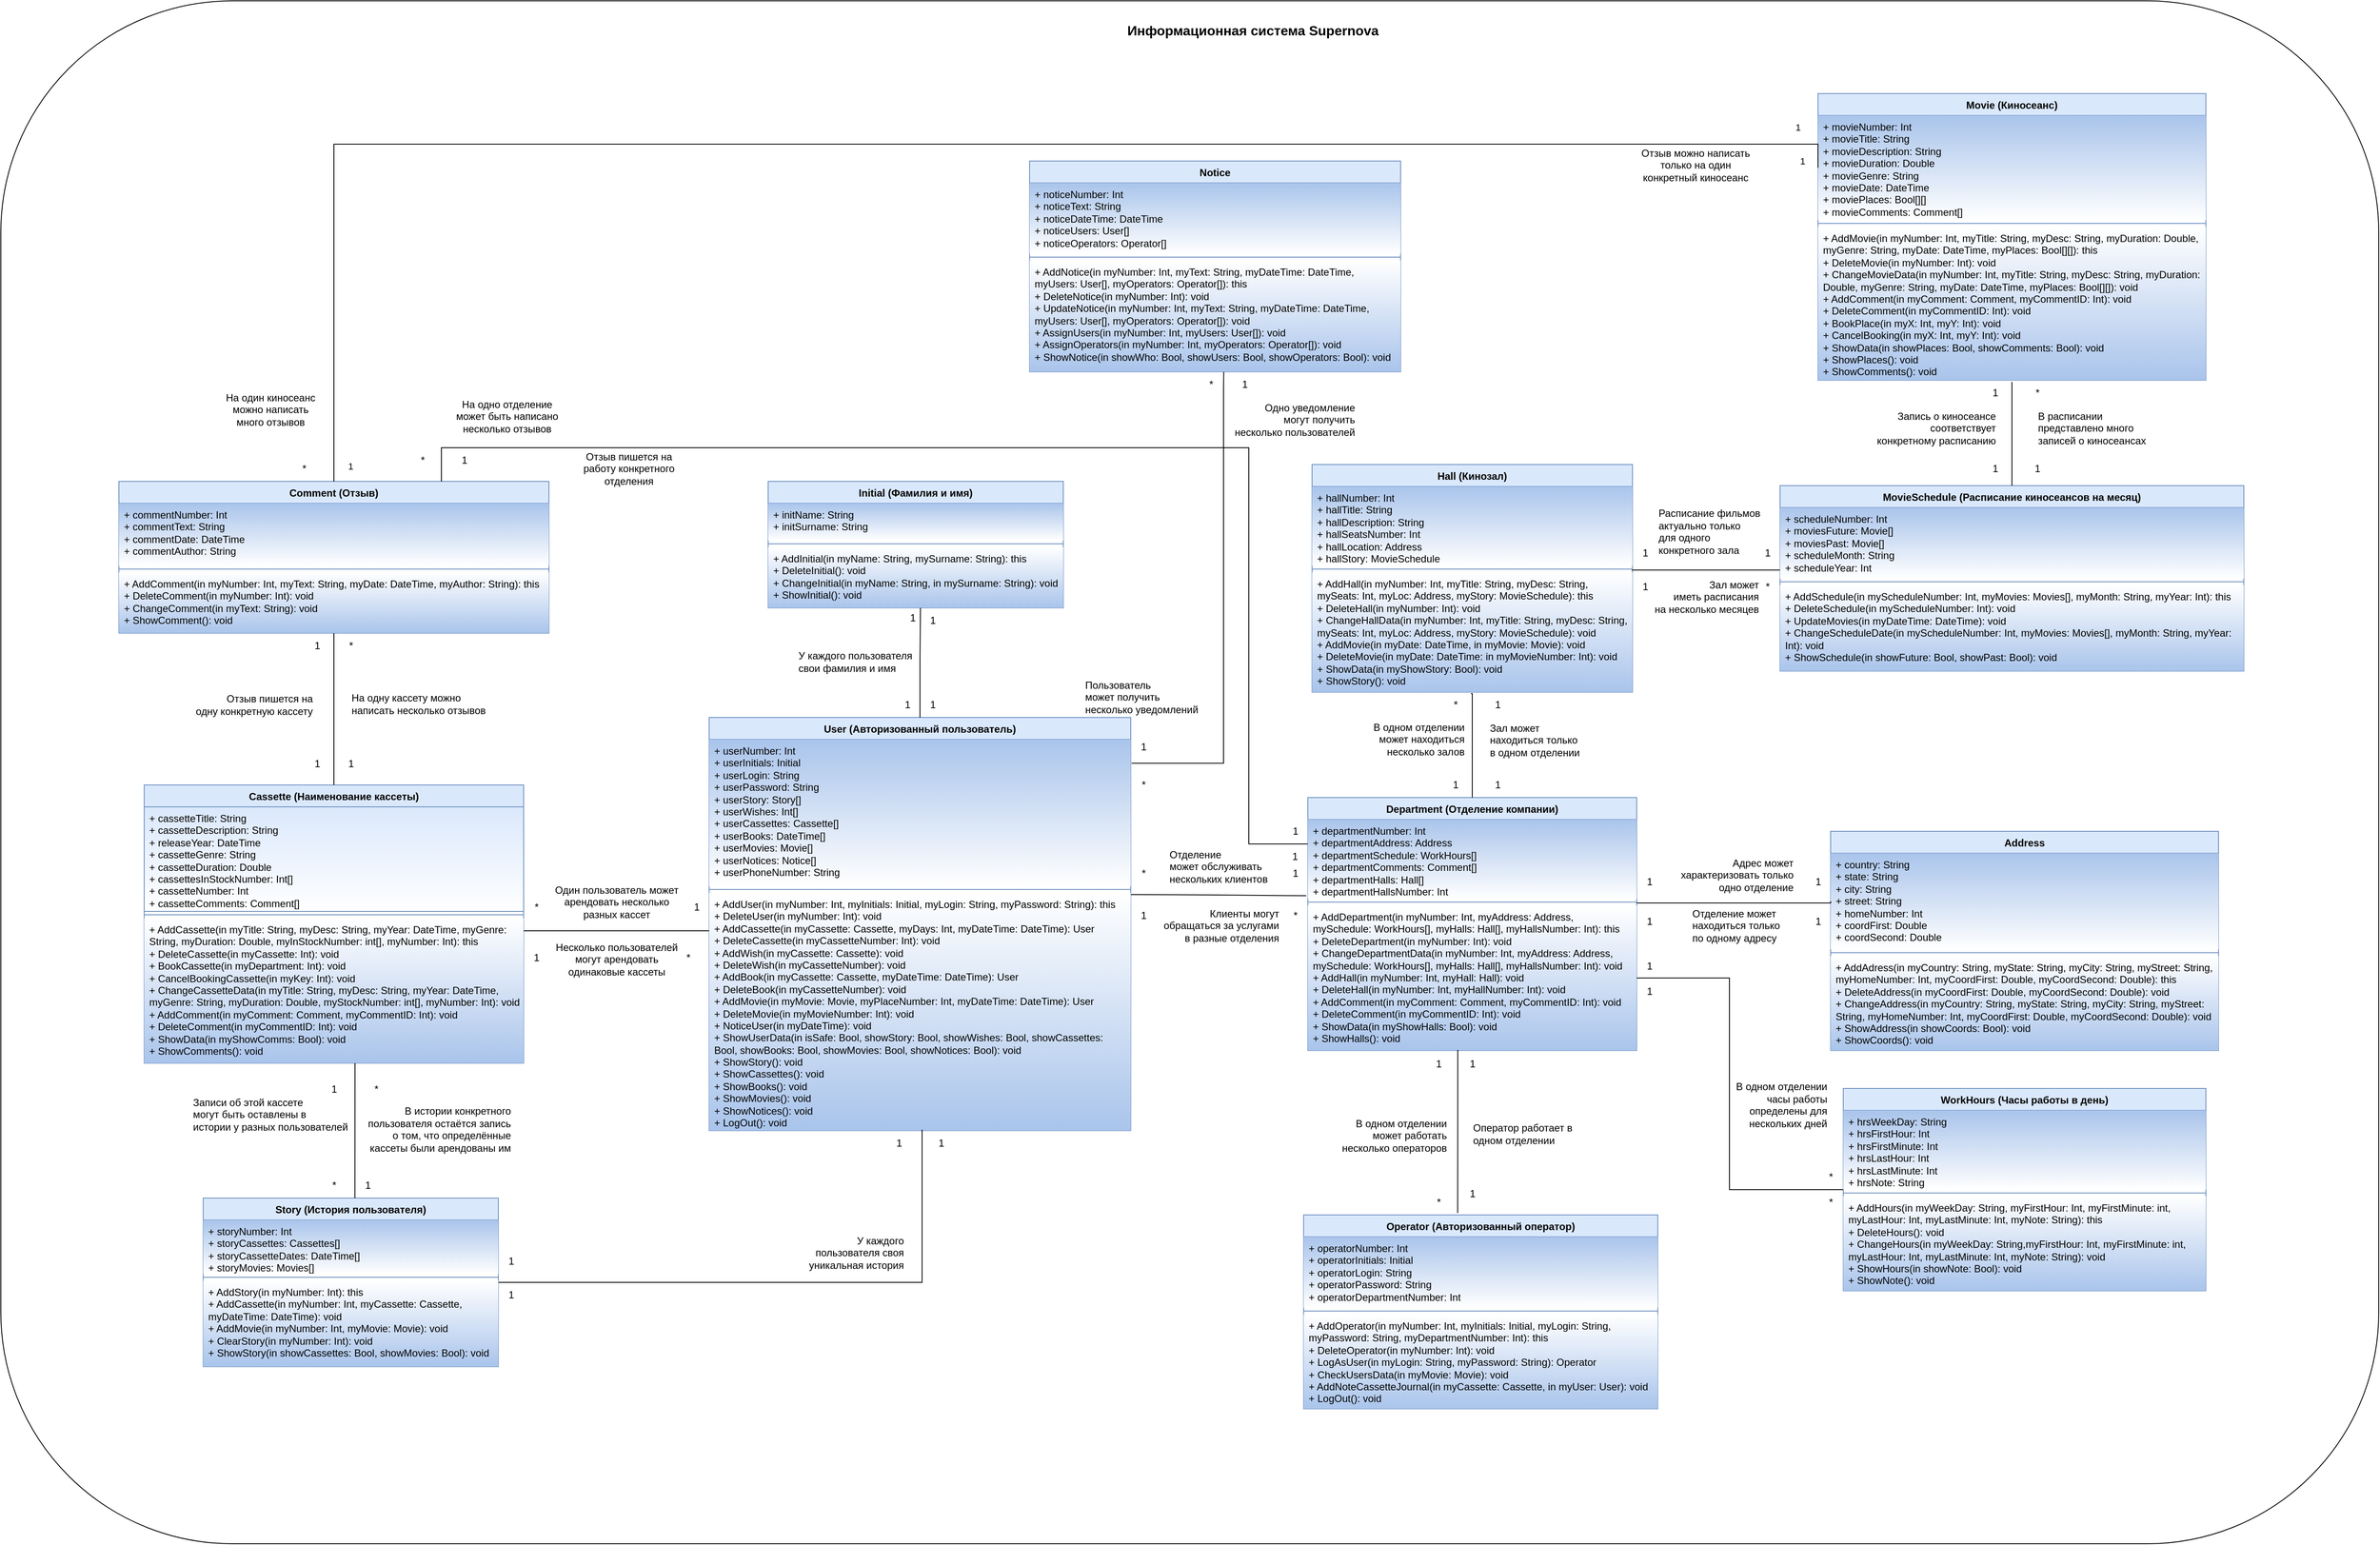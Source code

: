 <mxfile version="24.8.1">
  <diagram name="Страница — 1" id="Gsc0aSdnxZB7JOm1YsVY">
    <mxGraphModel dx="4926" dy="4131" grid="1" gridSize="10" guides="1" tooltips="1" connect="1" arrows="1" fold="1" page="1" pageScale="1" pageWidth="1000" pageHeight="1000" math="0" shadow="0">
      <root>
        <mxCell id="0" />
        <mxCell id="1" parent="0" />
        <mxCell id="dIRkXEEqL6jC2D-FOXKu-2" value="" style="rounded=1;whiteSpace=wrap;html=1;" vertex="1" parent="1">
          <mxGeometry x="1120" y="-1940" width="2820" height="1830" as="geometry" />
        </mxCell>
        <mxCell id="iEkLoTNKoAvezG1u2vN1-4" value="Cassette (Наименование кассеты)" style="swimlane;fontStyle=1;align=center;verticalAlign=top;childLayout=stackLayout;horizontal=1;startSize=26;horizontalStack=0;resizeParent=1;resizeParentMax=0;resizeLast=0;collapsible=1;marginBottom=0;whiteSpace=wrap;html=1;fillColor=#dae8fc;strokeColor=#6c8ebf;" parent="1" vertex="1">
          <mxGeometry x="1290" y="-1010" width="450" height="330" as="geometry" />
        </mxCell>
        <mxCell id="iEkLoTNKoAvezG1u2vN1-5" value="+ cassetteTitle: String&lt;div&gt;+ cassetteDescription: String&lt;/div&gt;&lt;div&gt;+ releaseYear: DateTime&lt;/div&gt;&lt;div&gt;+ cassetteGenre: String&lt;/div&gt;&lt;div&gt;+ cassetteDuration: Double&lt;/div&gt;&lt;div&gt;+ cassettesInStockNumber: Int[]&lt;/div&gt;&lt;div&gt;+ cassetteNumber: Int&lt;/div&gt;&lt;div&gt;+ cassetteComments: Comment[]&lt;/div&gt;" style="text;strokeColor=#6c8ebf;fillColor=#dae8fc;align=left;verticalAlign=top;spacingLeft=4;spacingRight=4;overflow=hidden;rotatable=0;points=[[0,0.5],[1,0.5]];portConstraint=eastwest;whiteSpace=wrap;html=1;gradientColor=#FFFFFF;" parent="iEkLoTNKoAvezG1u2vN1-4" vertex="1">
          <mxGeometry y="26" width="450" height="124" as="geometry" />
        </mxCell>
        <mxCell id="iEkLoTNKoAvezG1u2vN1-6" value="" style="line;strokeWidth=1;fillColor=none;align=left;verticalAlign=middle;spacingTop=-1;spacingLeft=3;spacingRight=3;rotatable=0;labelPosition=right;points=[];portConstraint=eastwest;strokeColor=inherit;" parent="iEkLoTNKoAvezG1u2vN1-4" vertex="1">
          <mxGeometry y="150" width="450" height="8" as="geometry" />
        </mxCell>
        <mxCell id="iEkLoTNKoAvezG1u2vN1-7" value="+ AddCassette(in myTitle: String, myDesc: String, myYear: DateTime, myGenre: String, myDuration: Double, myInStockNumber: int[], myNumber: Int): this&lt;div&gt;+ DeleteCassette(in myCassette: Int): void&lt;/div&gt;&lt;div&gt;+ BookCassette(in myDepartment: Int): void&lt;/div&gt;&lt;div&gt;+ CancelBookingCassette(in myKey: Int): void&lt;/div&gt;&lt;div&gt;+ ChangeCassetteData&lt;span style=&quot;background-color: initial;&quot;&gt;(in myTitle: String, myDesc: String, myYear: DateTime, myGenre: String, myDuration: Double, myStockNumber: int[], myNumber: Int): void&lt;/span&gt;&lt;/div&gt;&lt;div&gt;&lt;span style=&quot;background-color: initial;&quot;&gt;+ AddComment(in myComment: Comment, myCommentID: Int): void&lt;/span&gt;&lt;/div&gt;&lt;div&gt;+ DeleteComment(in myCommentID: Int): void&lt;/div&gt;&lt;div&gt;+ ShowData(in myShowComms: Bool): void&lt;/div&gt;&lt;div&gt;+ ShowComments(): void&lt;/div&gt;" style="text;strokeColor=none;fillColor=default;align=left;verticalAlign=top;spacingLeft=4;spacingRight=4;overflow=hidden;rotatable=0;points=[[0,0.5],[1,0.5]];portConstraint=eastwest;whiteSpace=wrap;html=1;gradientColor=#A9C4EB;" parent="iEkLoTNKoAvezG1u2vN1-4" vertex="1">
          <mxGeometry y="158" width="450" height="172" as="geometry" />
        </mxCell>
        <mxCell id="iEkLoTNKoAvezG1u2vN1-8" value="Hall (Кинозал)" style="swimlane;fontStyle=1;align=center;verticalAlign=top;childLayout=stackLayout;horizontal=1;startSize=26;horizontalStack=0;resizeParent=1;resizeParentMax=0;resizeLast=0;collapsible=1;marginBottom=0;whiteSpace=wrap;html=1;fillColor=#dae8fc;strokeColor=#6c8ebf;" parent="1" vertex="1">
          <mxGeometry x="2675" y="-1390" width="380" height="270" as="geometry" />
        </mxCell>
        <mxCell id="iEkLoTNKoAvezG1u2vN1-9" value="+ hallNumber: Int&lt;div&gt;+ hallTitle: String&lt;/div&gt;&lt;div&gt;+ hallDescription: String&lt;/div&gt;&lt;div&gt;+ hallSeatsNumber: Int&lt;/div&gt;&lt;div&gt;+ hallLocation: Address&lt;/div&gt;&lt;div&gt;+ hallStory: MovieSchedule&lt;/div&gt;" style="text;strokeColor=none;fillColor=#A9C4EB;align=left;verticalAlign=top;spacingLeft=4;spacingRight=4;overflow=hidden;rotatable=0;points=[[0,0.5],[1,0.5]];portConstraint=eastwest;whiteSpace=wrap;html=1;fontFamily=Helvetica;fontSize=12;fontColor=default;gradientColor=#FFFFFF;" parent="iEkLoTNKoAvezG1u2vN1-8" vertex="1">
          <mxGeometry y="26" width="380" height="94" as="geometry" />
        </mxCell>
        <mxCell id="iEkLoTNKoAvezG1u2vN1-10" value="" style="line;strokeWidth=1;fillColor=none;align=left;verticalAlign=middle;spacingTop=-1;spacingLeft=3;spacingRight=3;rotatable=0;labelPosition=right;points=[];portConstraint=eastwest;strokeColor=inherit;" parent="iEkLoTNKoAvezG1u2vN1-8" vertex="1">
          <mxGeometry y="120" width="380" height="8" as="geometry" />
        </mxCell>
        <mxCell id="iEkLoTNKoAvezG1u2vN1-11" value="+ AddHall(in myNumber: Int, myTitle: String, myDesc: String, mySeats: Int, myLoc: Address, myStory: MovieSchedule): this&lt;div&gt;+ DeleteHall(in myNumber: Int): void&lt;/div&gt;&lt;div&gt;+ ChangeHallData(&lt;span style=&quot;background-color: initial;&quot;&gt;in myNumber: Int, myTitle: String, myDesc: String, mySeats: Int, myLoc: Address, myStory: MovieSchedule): void&lt;/span&gt;&lt;/div&gt;&lt;div&gt;&lt;span style=&quot;background-color: initial;&quot;&gt;+ AddMovie(in myDate: DateTime, in myMovie: Movie): void&lt;/span&gt;&lt;/div&gt;&lt;div&gt;&lt;span style=&quot;background-color: initial;&quot;&gt;+ DeleteMovie(in myDate: DateTime: in myMovieNumber: Int): void&lt;/span&gt;&lt;/div&gt;&lt;div&gt;&lt;span style=&quot;background-color: initial;&quot;&gt;+ ShowData(in myShowStory: Bool): void&lt;/span&gt;&lt;/div&gt;&lt;div&gt;&lt;span style=&quot;background-color: initial;&quot;&gt;+ ShowStory(): void&lt;/span&gt;&lt;/div&gt;" style="text;strokeColor=none;fillColor=default;align=left;verticalAlign=top;spacingLeft=4;spacingRight=4;overflow=hidden;rotatable=0;points=[[0,0.5],[1,0.5]];portConstraint=eastwest;whiteSpace=wrap;html=1;gradientColor=#A9C4EB;" parent="iEkLoTNKoAvezG1u2vN1-8" vertex="1">
          <mxGeometry y="128" width="380" height="142" as="geometry" />
        </mxCell>
        <mxCell id="iEkLoTNKoAvezG1u2vN1-12" value="Department (Отделение компании)" style="swimlane;fontStyle=1;align=center;verticalAlign=top;childLayout=stackLayout;horizontal=1;startSize=26;horizontalStack=0;resizeParent=1;resizeParentMax=0;resizeLast=0;collapsible=1;marginBottom=0;whiteSpace=wrap;html=1;fillColor=#dae8fc;strokeColor=#6c8ebf;" parent="1" vertex="1">
          <mxGeometry x="2670" y="-995" width="390" height="300" as="geometry" />
        </mxCell>
        <mxCell id="iEkLoTNKoAvezG1u2vN1-13" value="+ departmentNumber: Int&lt;div&gt;+ departmentAddress: Address&lt;/div&gt;&lt;div&gt;+ departmentSchedule: WorkHours[]&lt;/div&gt;&lt;div&gt;+ departmentComments: Comment[]&lt;/div&gt;&lt;div&gt;+ departmentHalls: Hall[]&lt;/div&gt;&lt;div&gt;+ departmentHallsNumber: Int&lt;/div&gt;" style="text;strokeColor=none;fillColor=default;align=left;verticalAlign=top;spacingLeft=4;spacingRight=4;overflow=hidden;rotatable=0;points=[[0,0.5],[1,0.5]];portConstraint=eastwest;whiteSpace=wrap;html=1;gradientColor=#A9C4EB;gradientDirection=north;" parent="iEkLoTNKoAvezG1u2vN1-12" vertex="1">
          <mxGeometry y="26" width="390" height="94" as="geometry" />
        </mxCell>
        <mxCell id="iEkLoTNKoAvezG1u2vN1-14" value="" style="line;strokeWidth=1;fillColor=none;align=left;verticalAlign=middle;spacingTop=-1;spacingLeft=3;spacingRight=3;rotatable=0;labelPosition=right;points=[];portConstraint=eastwest;strokeColor=inherit;" parent="iEkLoTNKoAvezG1u2vN1-12" vertex="1">
          <mxGeometry y="120" width="390" height="8" as="geometry" />
        </mxCell>
        <mxCell id="iEkLoTNKoAvezG1u2vN1-15" value="+ AddDepartment(in myNumber: Int, myAddress: Address, mySchedule: WorkHours[], myHalls: Hall[], myHallsNumber: Int): this&lt;div&gt;+ DeleteDepartment(in myNumber: Int): void&lt;/div&gt;&lt;div&gt;+ ChangeDepartmentData&lt;span style=&quot;background-color: initial;&quot;&gt;(in myNumber: Int, myAddress: Address, mySchedule: WorkHours[], myHalls: Hall[], myHallsNumber: Int): void&lt;/span&gt;&lt;/div&gt;&lt;div&gt;&lt;span style=&quot;background-color: initial;&quot;&gt;+ AddHall(in myNumber: Int, myHall: Hall): void&lt;/span&gt;&lt;/div&gt;&lt;div&gt;&lt;span style=&quot;background-color: initial;&quot;&gt;+ DeleteHall(in myNumber: Int, myHallNumber: Int): void&lt;/span&gt;&lt;/div&gt;&lt;div&gt;&lt;span style=&quot;background-color: initial;&quot;&gt;+ AddComment(in myComment: Comment, myCommentID: Int): void&lt;/span&gt;&lt;/div&gt;&lt;div&gt;&lt;span style=&quot;background-color: initial;&quot;&gt;+ DeleteComment(in myCommentID: Int): void&lt;/span&gt;&lt;/div&gt;&lt;div&gt;&lt;span style=&quot;background-color: initial;&quot;&gt;+ ShowData(in myShowHalls: Bool): void&lt;/span&gt;&lt;/div&gt;&lt;div&gt;&lt;span style=&quot;background-color: initial;&quot;&gt;+ ShowHalls(): void&lt;/span&gt;&lt;/div&gt;" style="text;strokeColor=none;fillColor=default;align=left;verticalAlign=top;spacingLeft=4;spacingRight=4;overflow=hidden;rotatable=0;points=[[0,0.5],[1,0.5]];portConstraint=eastwest;whiteSpace=wrap;html=1;gradientColor=#A9C4EB;" parent="iEkLoTNKoAvezG1u2vN1-12" vertex="1">
          <mxGeometry y="128" width="390" height="172" as="geometry" />
        </mxCell>
        <mxCell id="iEkLoTNKoAvezG1u2vN1-16" value="User (Авторизованный пользователь)" style="swimlane;fontStyle=1;align=center;verticalAlign=top;childLayout=stackLayout;horizontal=1;startSize=26;horizontalStack=0;resizeParent=1;resizeParentMax=0;resizeLast=0;collapsible=1;marginBottom=0;whiteSpace=wrap;html=1;fillColor=#dae8fc;strokeColor=#6c8ebf;" parent="1" vertex="1">
          <mxGeometry x="1960" y="-1090" width="500" height="490" as="geometry" />
        </mxCell>
        <mxCell id="iEkLoTNKoAvezG1u2vN1-17" value="+ userNumber: Int&lt;div&gt;+ userInitials: Initial&lt;/div&gt;&lt;div&gt;+ userLogin: String&lt;/div&gt;&lt;div&gt;+ userPassword: String&lt;/div&gt;&lt;div&gt;+ userStory: Story[]&lt;/div&gt;&lt;div&gt;+ userWishes: Int[]&lt;/div&gt;&lt;div&gt;+ userCassettes: Cassette[]&lt;/div&gt;&lt;div&gt;+ userBooks: DateTime[]&lt;/div&gt;&lt;div&gt;+ userMovies: Movie[]&lt;/div&gt;&lt;div&gt;+ userNotices: Notice[]&lt;/div&gt;&lt;div&gt;+ userPhoneNumber: String&lt;/div&gt;" style="text;strokeColor=none;fillColor=default;align=left;verticalAlign=top;spacingLeft=4;spacingRight=4;overflow=hidden;rotatable=0;points=[[0,0.5],[1,0.5]];portConstraint=eastwest;whiteSpace=wrap;html=1;gradientColor=#A9C4EB;gradientDirection=north;" parent="iEkLoTNKoAvezG1u2vN1-16" vertex="1">
          <mxGeometry y="26" width="500" height="174" as="geometry" />
        </mxCell>
        <mxCell id="iEkLoTNKoAvezG1u2vN1-18" value="" style="line;strokeWidth=1;fillColor=none;align=left;verticalAlign=middle;spacingTop=-1;spacingLeft=3;spacingRight=3;rotatable=0;labelPosition=right;points=[];portConstraint=eastwest;strokeColor=inherit;" parent="iEkLoTNKoAvezG1u2vN1-16" vertex="1">
          <mxGeometry y="200" width="500" height="8" as="geometry" />
        </mxCell>
        <mxCell id="iEkLoTNKoAvezG1u2vN1-68" value="" style="endArrow=none;html=1;edgeStyle=orthogonalEdgeStyle;rounded=0;fontFamily=Helvetica;fontSize=12;fontColor=default;entryX=-0.005;entryY=0.962;entryDx=0;entryDy=0;entryPerimeter=0;" parent="iEkLoTNKoAvezG1u2vN1-16" target="iEkLoTNKoAvezG1u2vN1-13" edge="1">
          <mxGeometry relative="1" as="geometry">
            <mxPoint x="490" y="210" as="sourcePoint" />
            <mxPoint x="650" y="210" as="targetPoint" />
          </mxGeometry>
        </mxCell>
        <mxCell id="iEkLoTNKoAvezG1u2vN1-69" value="Отделение &lt;br&gt;может обслуживать &lt;br&gt;нескольких клиентов" style="edgeLabel;resizable=0;html=1;align=left;verticalAlign=bottom;strokeColor=#6c8ebf;spacingLeft=4;spacingRight=4;fontFamily=Helvetica;fontSize=12;fontColor=default;fillColor=#dae8fc;gradientColor=#FFFFFF;" parent="iEkLoTNKoAvezG1u2vN1-68" connectable="0" vertex="1">
          <mxGeometry x="-1" relative="1" as="geometry">
            <mxPoint x="50" y="-10" as="offset" />
          </mxGeometry>
        </mxCell>
        <mxCell id="iEkLoTNKoAvezG1u2vN1-70" value="Клиенты могут &lt;br&gt;обращаться за услугами &lt;br&gt;в разные отделения" style="edgeLabel;resizable=0;html=1;align=right;verticalAlign=bottom;strokeColor=#6c8ebf;spacingLeft=4;spacingRight=4;fontFamily=Helvetica;fontSize=12;fontColor=default;fillColor=#dae8fc;gradientColor=#FFFFFF;" parent="iEkLoTNKoAvezG1u2vN1-68" connectable="0" vertex="1">
          <mxGeometry x="1" relative="1" as="geometry">
            <mxPoint x="-28" y="59" as="offset" />
          </mxGeometry>
        </mxCell>
        <mxCell id="iEkLoTNKoAvezG1u2vN1-19" value="+ AddUser(in myNumber: Int, myInitials: Initial, myLogin: String, myPassword: String): this&lt;div&gt;+ DeleteUser(in myNumber: Int): void&lt;/div&gt;&lt;div&gt;+ AddCassette(in myCassette: Cassette, myDays: Int, myDateTime: DateTime): User&lt;/div&gt;&lt;div&gt;+ DeleteCassette(in myCassetteNumber: Int): void&lt;/div&gt;&lt;div&gt;+ AddWish(in myCassette: Cassette): void&lt;/div&gt;&lt;div&gt;+ DeleteWish(in myCassetteNumber): void&lt;/div&gt;&lt;div&gt;+ AddBook(in myCassette: Cassette, myDateTime: DateTime): User&lt;/div&gt;&lt;div&gt;+ DeleteBook(in myCassetteNumber): void&lt;/div&gt;&lt;div&gt;+ AddMovie(in myMovie: Movie, myPlaceNumber: Int, myDateTime: DateTime): User&lt;/div&gt;&lt;div&gt;+ DeleteMovie(in myMovieNumber: Int): void&lt;/div&gt;&lt;div&gt;+ NoticeUser(in myDateTime): void&lt;/div&gt;&lt;div&gt;+ ShowUserData(in isSafe: Bool, showStory: Bool, showWishes: Bool, showCassettes: Bool, showBooks: Bool, showMovies: Bool, showNotices: Bool): void&lt;/div&gt;&lt;div&gt;+ ShowStory(): void&lt;/div&gt;&lt;div&gt;+ ShowCassettes(): void&lt;/div&gt;&lt;div&gt;+ ShowBooks(): void&lt;/div&gt;&lt;div&gt;+ ShowMovies(): void&lt;/div&gt;&lt;div&gt;+ ShowNotices(): void&lt;/div&gt;&lt;div&gt;+ LogOut(): void&lt;/div&gt;" style="text;strokeColor=none;fillColor=default;align=left;verticalAlign=top;spacingLeft=4;spacingRight=4;overflow=hidden;rotatable=0;points=[[0,0.5],[1,0.5]];portConstraint=eastwest;whiteSpace=wrap;html=1;gradientColor=#A9C4EB;" parent="iEkLoTNKoAvezG1u2vN1-16" vertex="1">
          <mxGeometry y="208" width="500" height="282" as="geometry" />
        </mxCell>
        <mxCell id="iEkLoTNKoAvezG1u2vN1-20" value="Operator (Авторизованный оператор)" style="swimlane;fontStyle=1;align=center;verticalAlign=top;childLayout=stackLayout;horizontal=1;startSize=26;horizontalStack=0;resizeParent=1;resizeParentMax=0;resizeLast=0;collapsible=1;marginBottom=0;whiteSpace=wrap;html=1;fillColor=#dae8fc;strokeColor=#6c8ebf;" parent="1" vertex="1">
          <mxGeometry x="2665" y="-500" width="420" height="230" as="geometry" />
        </mxCell>
        <mxCell id="iEkLoTNKoAvezG1u2vN1-21" value="+ operatorNumber: Int&lt;div&gt;+ operatorInitials: Initial&lt;/div&gt;&lt;div&gt;+ operatorLogin: String&lt;/div&gt;&lt;div&gt;+ operatorPassword: String&lt;/div&gt;&lt;div&gt;+ operatorDepartmentNumber: Int&lt;/div&gt;" style="text;strokeColor=none;fillColor=default;align=left;verticalAlign=top;spacingLeft=4;spacingRight=4;overflow=hidden;rotatable=0;points=[[0,0.5],[1,0.5]];portConstraint=eastwest;whiteSpace=wrap;html=1;gradientColor=#A9C4EB;gradientDirection=north;" parent="iEkLoTNKoAvezG1u2vN1-20" vertex="1">
          <mxGeometry y="26" width="420" height="84" as="geometry" />
        </mxCell>
        <mxCell id="iEkLoTNKoAvezG1u2vN1-22" value="" style="line;strokeWidth=1;fillColor=none;align=left;verticalAlign=middle;spacingTop=-1;spacingLeft=3;spacingRight=3;rotatable=0;labelPosition=right;points=[];portConstraint=eastwest;strokeColor=inherit;" parent="iEkLoTNKoAvezG1u2vN1-20" vertex="1">
          <mxGeometry y="110" width="420" height="8" as="geometry" />
        </mxCell>
        <mxCell id="iEkLoTNKoAvezG1u2vN1-23" value="+ AddOperator(in myNumber: Int, myInitials: Initial, myLogin: String, myPassword: String, myDepartmentNumber: Int): this&lt;div&gt;+ DeleteOperator(in myNumber: Int): void&lt;/div&gt;&lt;div&gt;+ LogAsUser(in myLogin: String, myPassword: String): Operator&lt;/div&gt;&lt;div&gt;+ CheckUsersData(in myMovie: Movie): void&lt;/div&gt;&lt;div&gt;+ AddNoteCassetteJournal(in myCassette: Cassette, in myUser: User): void&lt;/div&gt;&lt;div&gt;+ LogOut(): void&lt;/div&gt;" style="text;strokeColor=none;fillColor=default;align=left;verticalAlign=top;spacingLeft=4;spacingRight=4;overflow=hidden;rotatable=0;points=[[0,0.5],[1,0.5]];portConstraint=eastwest;whiteSpace=wrap;html=1;gradientColor=#A9C4EB;" parent="iEkLoTNKoAvezG1u2vN1-20" vertex="1">
          <mxGeometry y="118" width="420" height="112" as="geometry" />
        </mxCell>
        <mxCell id="iEkLoTNKoAvezG1u2vN1-28" value="Comment (Отзыв)" style="swimlane;fontStyle=1;align=center;verticalAlign=top;childLayout=stackLayout;horizontal=1;startSize=26;horizontalStack=0;resizeParent=1;resizeParentMax=0;resizeLast=0;collapsible=1;marginBottom=0;whiteSpace=wrap;html=1;fillColor=#dae8fc;strokeColor=#6c8ebf;" parent="1" vertex="1">
          <mxGeometry x="1260" y="-1370" width="510" height="180" as="geometry" />
        </mxCell>
        <mxCell id="iEkLoTNKoAvezG1u2vN1-29" value="+ commentNumber: Int&lt;div&gt;+ commentText: String&lt;/div&gt;&lt;div&gt;+ commentDate: DateTime&lt;/div&gt;&lt;div&gt;+ commentAuthor: String&lt;/div&gt;" style="text;strokeColor=none;fillColor=default;align=left;verticalAlign=top;spacingLeft=4;spacingRight=4;overflow=hidden;rotatable=0;points=[[0,0.5],[1,0.5]];portConstraint=eastwest;whiteSpace=wrap;html=1;gradientColor=#A9C4EB;gradientDirection=north;" parent="iEkLoTNKoAvezG1u2vN1-28" vertex="1">
          <mxGeometry y="26" width="510" height="74" as="geometry" />
        </mxCell>
        <mxCell id="iEkLoTNKoAvezG1u2vN1-30" value="" style="line;strokeWidth=1;fillColor=none;align=left;verticalAlign=middle;spacingTop=-1;spacingLeft=3;spacingRight=3;rotatable=0;labelPosition=right;points=[];portConstraint=eastwest;strokeColor=inherit;" parent="iEkLoTNKoAvezG1u2vN1-28" vertex="1">
          <mxGeometry y="100" width="510" height="8" as="geometry" />
        </mxCell>
        <mxCell id="iEkLoTNKoAvezG1u2vN1-31" value="+ AddComment(in myNumber: Int, myText: String, myDate: DateTime, myAuthor: String): this&lt;div&gt;+ DeleteComment(in myNumber: Int): void&lt;/div&gt;&lt;div&gt;+ ChangeComment(in myText: String): void&lt;/div&gt;&lt;div&gt;+ ShowComment(): void&lt;/div&gt;" style="text;strokeColor=none;fillColor=default;align=left;verticalAlign=top;spacingLeft=4;spacingRight=4;overflow=hidden;rotatable=0;points=[[0,0.5],[1,0.5]];portConstraint=eastwest;whiteSpace=wrap;html=1;gradientColor=#A9C4EB;" parent="iEkLoTNKoAvezG1u2vN1-28" vertex="1">
          <mxGeometry y="108" width="510" height="72" as="geometry" />
        </mxCell>
        <mxCell id="iEkLoTNKoAvezG1u2vN1-32" value="Address" style="swimlane;fontStyle=1;align=center;verticalAlign=top;childLayout=stackLayout;horizontal=1;startSize=26;horizontalStack=0;resizeParent=1;resizeParentMax=0;resizeLast=0;collapsible=1;marginBottom=0;whiteSpace=wrap;html=1;fillColor=#dae8fc;strokeColor=#6c8ebf;" parent="1" vertex="1">
          <mxGeometry x="3290" y="-955" width="460" height="260" as="geometry" />
        </mxCell>
        <mxCell id="iEkLoTNKoAvezG1u2vN1-33" value="+ country: String&lt;div&gt;+ state: String&lt;/div&gt;&lt;div&gt;+ city: String&lt;/div&gt;&lt;div&gt;+ street: String&lt;/div&gt;&lt;div&gt;+ homeNumber: Int&lt;/div&gt;&lt;div&gt;+ coordFirst: Double&lt;/div&gt;&lt;div&gt;+ coordSecond: Double&lt;/div&gt;" style="text;strokeColor=none;fillColor=default;align=left;verticalAlign=top;spacingLeft=4;spacingRight=4;overflow=hidden;rotatable=0;points=[[0,0.5],[1,0.5]];portConstraint=eastwest;whiteSpace=wrap;html=1;gradientColor=#A9C4EB;gradientDirection=north;" parent="iEkLoTNKoAvezG1u2vN1-32" vertex="1">
          <mxGeometry y="26" width="460" height="114" as="geometry" />
        </mxCell>
        <mxCell id="iEkLoTNKoAvezG1u2vN1-34" value="" style="line;strokeWidth=1;fillColor=none;align=left;verticalAlign=middle;spacingTop=-1;spacingLeft=3;spacingRight=3;rotatable=0;labelPosition=right;points=[];portConstraint=eastwest;strokeColor=inherit;" parent="iEkLoTNKoAvezG1u2vN1-32" vertex="1">
          <mxGeometry y="140" width="460" height="8" as="geometry" />
        </mxCell>
        <mxCell id="iEkLoTNKoAvezG1u2vN1-35" value="+ AddAdress(in myCountry: String, myState: String, myCity: String, myStreet: String, myHomeNumber: Int, myCoordFirst: Double, myCoordSecond: Double): this&lt;div&gt;+ DeleteAddress(in myCoordFirst: Double, myCoordSecond: Double): void&lt;/div&gt;&lt;div&gt;+ ChangeAddress&lt;span style=&quot;background-color: initial;&quot;&gt;(in myCountry: String, myState: String, myCity: String, myStreet: String, myHomeNumber: Int, myCoordFirst: Double, myCoordSecond: Double): void&lt;/span&gt;&lt;/div&gt;&lt;div&gt;&lt;span style=&quot;background-color: initial;&quot;&gt;+ ShowAddress(in showCoords: Bool): void&lt;/span&gt;&lt;/div&gt;&lt;div&gt;&lt;span style=&quot;background-color: initial;&quot;&gt;+ ShowCoords(): void&lt;/span&gt;&lt;/div&gt;" style="text;strokeColor=none;fillColor=default;align=left;verticalAlign=top;spacingLeft=4;spacingRight=4;overflow=hidden;rotatable=0;points=[[0,0.5],[1,0.5]];portConstraint=eastwest;whiteSpace=wrap;html=1;gradientColor=#A9C4EB;" parent="iEkLoTNKoAvezG1u2vN1-32" vertex="1">
          <mxGeometry y="148" width="460" height="112" as="geometry" />
        </mxCell>
        <mxCell id="iEkLoTNKoAvezG1u2vN1-36" value="Initial (Фамилия и имя)" style="swimlane;fontStyle=1;align=center;verticalAlign=top;childLayout=stackLayout;horizontal=1;startSize=26;horizontalStack=0;resizeParent=1;resizeParentMax=0;resizeLast=0;collapsible=1;marginBottom=0;whiteSpace=wrap;html=1;fillColor=#dae8fc;strokeColor=#6c8ebf;" parent="1" vertex="1">
          <mxGeometry x="2030" y="-1370" width="350" height="150" as="geometry" />
        </mxCell>
        <mxCell id="iEkLoTNKoAvezG1u2vN1-37" value="+ initName: String&lt;div&gt;+ initSurname: String&lt;/div&gt;" style="text;strokeColor=none;fillColor=default;align=left;verticalAlign=top;spacingLeft=4;spacingRight=4;overflow=hidden;rotatable=0;points=[[0,0.5],[1,0.5]];portConstraint=eastwest;whiteSpace=wrap;html=1;gradientColor=#A9C4EB;gradientDirection=north;" parent="iEkLoTNKoAvezG1u2vN1-36" vertex="1">
          <mxGeometry y="26" width="350" height="44" as="geometry" />
        </mxCell>
        <mxCell id="iEkLoTNKoAvezG1u2vN1-38" value="" style="line;strokeWidth=1;fillColor=none;align=left;verticalAlign=middle;spacingTop=-1;spacingLeft=3;spacingRight=3;rotatable=0;labelPosition=right;points=[];portConstraint=eastwest;strokeColor=inherit;" parent="iEkLoTNKoAvezG1u2vN1-36" vertex="1">
          <mxGeometry y="70" width="350" height="8" as="geometry" />
        </mxCell>
        <mxCell id="iEkLoTNKoAvezG1u2vN1-39" value="+ AddInitial(in myName: String, mySurname: String): this&lt;div&gt;+ DeleteInitial(): void&lt;/div&gt;&lt;div&gt;+ ChangeInitial(in myName: String, in mySurname: String): void&lt;/div&gt;&lt;div&gt;+ ShowInitial(): void&lt;/div&gt;" style="text;strokeColor=none;fillColor=default;align=left;verticalAlign=top;spacingLeft=4;spacingRight=4;overflow=hidden;rotatable=0;points=[[0,0.5],[1,0.5]];portConstraint=eastwest;whiteSpace=wrap;html=1;gradientColor=#A9C4EB;" parent="iEkLoTNKoAvezG1u2vN1-36" vertex="1">
          <mxGeometry y="78" width="350" height="72" as="geometry" />
        </mxCell>
        <mxCell id="iEkLoTNKoAvezG1u2vN1-40" value="WorkHours (Часы работы в день)" style="swimlane;fontStyle=1;align=center;verticalAlign=top;childLayout=stackLayout;horizontal=1;startSize=26;horizontalStack=0;resizeParent=1;resizeParentMax=0;resizeLast=0;collapsible=1;marginBottom=0;whiteSpace=wrap;html=1;fillColor=#dae8fc;strokeColor=#6c8ebf;" parent="1" vertex="1">
          <mxGeometry x="3305" y="-650" width="430" height="240" as="geometry" />
        </mxCell>
        <mxCell id="iEkLoTNKoAvezG1u2vN1-41" value="&lt;div&gt;+ hrsWeekDay: String&lt;/div&gt;+ hrsFirstHour: Int&lt;div&gt;+ hrsFirstMinute: Int&lt;/div&gt;&lt;div&gt;+ hrsLastHour: Int&lt;/div&gt;&lt;div&gt;+ hrsLastMinute: Int&lt;/div&gt;&lt;div&gt;+ hrsNote: String&lt;/div&gt;" style="text;strokeColor=none;fillColor=default;align=left;verticalAlign=top;spacingLeft=4;spacingRight=4;overflow=hidden;rotatable=0;points=[[0,0.5],[1,0.5]];portConstraint=eastwest;whiteSpace=wrap;html=1;gradientColor=#A9C4EB;gradientDirection=north;" parent="iEkLoTNKoAvezG1u2vN1-40" vertex="1">
          <mxGeometry y="26" width="430" height="94" as="geometry" />
        </mxCell>
        <mxCell id="iEkLoTNKoAvezG1u2vN1-42" value="" style="line;strokeWidth=1;fillColor=none;align=left;verticalAlign=middle;spacingTop=-1;spacingLeft=3;spacingRight=3;rotatable=0;labelPosition=right;points=[];portConstraint=eastwest;strokeColor=inherit;" parent="iEkLoTNKoAvezG1u2vN1-40" vertex="1">
          <mxGeometry y="120" width="430" height="8" as="geometry" />
        </mxCell>
        <mxCell id="iEkLoTNKoAvezG1u2vN1-43" value="+ AddHours(in myWeekDay: String, myFirstHour: Int, myFirstMinute: int, myLastHour: Int, myLastMinute: Int, myNote: String): this&lt;div&gt;+ DeleteHours(): void&lt;/div&gt;&lt;div&gt;+ Change&lt;span style=&quot;background-color: initial;&quot;&gt;Hours(in myWeekDay: String,myFirstHour: Int, myFirstMinute: int, myLastHour: Int, myLastMinute: Int, myNote: String): void&lt;/span&gt;&lt;/div&gt;&lt;div&gt;&lt;span style=&quot;background-color: initial;&quot;&gt;+ ShowHours(in showNote: Bool): void&lt;/span&gt;&lt;/div&gt;&lt;div&gt;&lt;span style=&quot;background-color: initial;&quot;&gt;+ ShowNote(): void&lt;/span&gt;&lt;/div&gt;" style="text;strokeColor=none;fillColor=default;align=left;verticalAlign=top;spacingLeft=4;spacingRight=4;overflow=hidden;rotatable=0;points=[[0,0.5],[1,0.5]];portConstraint=eastwest;whiteSpace=wrap;html=1;gradientColor=#A9C4EB;" parent="iEkLoTNKoAvezG1u2vN1-40" vertex="1">
          <mxGeometry y="128" width="430" height="112" as="geometry" />
        </mxCell>
        <mxCell id="iEkLoTNKoAvezG1u2vN1-48" value="Movie (Киносеанс)" style="swimlane;fontStyle=1;align=center;verticalAlign=top;childLayout=stackLayout;horizontal=1;startSize=26;horizontalStack=0;resizeParent=1;resizeParentMax=0;resizeLast=0;collapsible=1;marginBottom=0;whiteSpace=wrap;html=1;fillColor=#dae8fc;strokeColor=#6c8ebf;" parent="1" vertex="1">
          <mxGeometry x="3275" y="-1830" width="460" height="340" as="geometry" />
        </mxCell>
        <mxCell id="iEkLoTNKoAvezG1u2vN1-49" value="+ movieNumber: Int&lt;div&gt;+ movieTitle: String&lt;div&gt;+ movieDescription: String&lt;/div&gt;&lt;div&gt;+ movieDuration: Double&lt;/div&gt;&lt;div&gt;+ movieGenre: String&lt;/div&gt;&lt;div&gt;+ movieDate: DateTime&lt;/div&gt;&lt;div&gt;+ moviePlaces: Bool[][]&lt;/div&gt;&lt;/div&gt;&lt;div&gt;+ movieComments: Comment[]&lt;/div&gt;" style="text;strokeColor=none;fillColor=default;align=left;verticalAlign=top;spacingLeft=4;spacingRight=4;overflow=hidden;rotatable=0;points=[[0,0.5],[1,0.5]];portConstraint=eastwest;whiteSpace=wrap;html=1;gradientColor=#A9C4EB;gradientDirection=north;" parent="iEkLoTNKoAvezG1u2vN1-48" vertex="1">
          <mxGeometry y="26" width="460" height="124" as="geometry" />
        </mxCell>
        <mxCell id="iEkLoTNKoAvezG1u2vN1-50" value="" style="line;strokeWidth=1;fillColor=none;align=left;verticalAlign=middle;spacingTop=-1;spacingLeft=3;spacingRight=3;rotatable=0;labelPosition=right;points=[];portConstraint=eastwest;strokeColor=inherit;" parent="iEkLoTNKoAvezG1u2vN1-48" vertex="1">
          <mxGeometry y="150" width="460" height="8" as="geometry" />
        </mxCell>
        <mxCell id="iEkLoTNKoAvezG1u2vN1-51" value="+ AddMovie(in myNumber: Int, myTitle: String, myDesc: String, myDuration: Double, myGenre: String, myDate: DateTime, myPlaces: Bool[][]): this&lt;div&gt;+ DeleteMovie(in myNumber: Int): void&lt;/div&gt;&lt;div&gt;+ ChangeMovieData(&lt;span style=&quot;background-color: initial;&quot;&gt;in myNumber: Int, myTitle: String, myDesc: String, myDuration: Double, myGenre: String, myDate: DateTime, myPlaces: Bool[][]): void&lt;/span&gt;&lt;/div&gt;&lt;div&gt;&lt;span style=&quot;background-color: initial;&quot;&gt;+ AddComment(in myComment: Comment, myCommentID: Int): void&lt;/span&gt;&lt;/div&gt;&lt;div&gt;+ DeleteComment(in myCommentID: Int): void&lt;/div&gt;&lt;div&gt;+ BookPlace(in myX: Int, myY: Int): void&lt;/div&gt;&lt;div&gt;+ CancelBooking(in myX: Int, myY: Int): void&lt;/div&gt;&lt;div&gt;+ ShowData(in showPlaces: Bool, showComments: Bool): void&lt;/div&gt;&lt;div&gt;+ ShowPlaces(): void&lt;/div&gt;&lt;div&gt;+ ShowComments(): void&lt;/div&gt;" style="text;strokeColor=none;fillColor=default;align=left;verticalAlign=top;spacingLeft=4;spacingRight=4;overflow=hidden;rotatable=0;points=[[0,0.5],[1,0.5]];portConstraint=eastwest;whiteSpace=wrap;html=1;gradientColor=#A9C4EB;" parent="iEkLoTNKoAvezG1u2vN1-48" vertex="1">
          <mxGeometry y="158" width="460" height="182" as="geometry" />
        </mxCell>
        <mxCell id="iEkLoTNKoAvezG1u2vN1-52" value="MovieSchedule (Расписание киносеансов на месяц)" style="swimlane;fontStyle=1;align=center;verticalAlign=top;childLayout=stackLayout;horizontal=1;startSize=26;horizontalStack=0;resizeParent=1;resizeParentMax=0;resizeLast=0;collapsible=1;marginBottom=0;whiteSpace=wrap;html=1;fillColor=#dae8fc;strokeColor=#6c8ebf;" parent="1" vertex="1">
          <mxGeometry x="3230" y="-1365" width="550" height="220" as="geometry" />
        </mxCell>
        <mxCell id="iEkLoTNKoAvezG1u2vN1-53" value="+ scheduleNumber: Int&lt;div&gt;+ moviesFuture: Movie[]&lt;/div&gt;&lt;div&gt;+ moviesPast: Movie[]&lt;/div&gt;&lt;div&gt;+ scheduleMonth: String&lt;/div&gt;&lt;div&gt;+ scheduleYear: Int&lt;/div&gt;" style="text;strokeColor=none;fillColor=default;align=left;verticalAlign=top;spacingLeft=4;spacingRight=4;overflow=hidden;rotatable=0;points=[[0,0.5],[1,0.5]];portConstraint=eastwest;whiteSpace=wrap;html=1;gradientColor=#A9C4EB;gradientDirection=north;" parent="iEkLoTNKoAvezG1u2vN1-52" vertex="1">
          <mxGeometry y="26" width="550" height="84" as="geometry" />
        </mxCell>
        <mxCell id="iEkLoTNKoAvezG1u2vN1-54" value="" style="line;strokeWidth=1;fillColor=none;align=left;verticalAlign=middle;spacingTop=-1;spacingLeft=3;spacingRight=3;rotatable=0;labelPosition=right;points=[];portConstraint=eastwest;strokeColor=inherit;" parent="iEkLoTNKoAvezG1u2vN1-52" vertex="1">
          <mxGeometry y="110" width="550" height="8" as="geometry" />
        </mxCell>
        <mxCell id="iEkLoTNKoAvezG1u2vN1-55" value="+ AddSchedule(in myScheduleNumber: Int, myMovies: Movies[], myMonth: String, myYear: Int): this&lt;div&gt;+ DeleteSchedule(in myScheduleNumber: Int): void&lt;/div&gt;&lt;div&gt;+ UpdateMovies(in myDateTime: DateTime): void&lt;/div&gt;&lt;div&gt;+ ChangeScheduleDate(&lt;span style=&quot;background-color: initial;&quot;&gt;in myScheduleNumber: Int, myMovies: Movies[], myMonth: String, myYear: Int): void&lt;/span&gt;&lt;/div&gt;&lt;div&gt;+ ShowSchedule(in showFuture: Bool, showPast: Bool): void&lt;/div&gt;" style="text;strokeColor=none;fillColor=default;align=left;verticalAlign=top;spacingLeft=4;spacingRight=4;overflow=hidden;rotatable=0;points=[[0,0.5],[1,0.5]];portConstraint=eastwest;whiteSpace=wrap;html=1;gradientColor=#A9C4EB;" parent="iEkLoTNKoAvezG1u2vN1-52" vertex="1">
          <mxGeometry y="118" width="550" height="102" as="geometry" />
        </mxCell>
        <mxCell id="iEkLoTNKoAvezG1u2vN1-60" value="Notice" style="swimlane;fontStyle=1;align=center;verticalAlign=top;childLayout=stackLayout;horizontal=1;startSize=26;horizontalStack=0;resizeParent=1;resizeParentMax=0;resizeLast=0;collapsible=1;marginBottom=0;whiteSpace=wrap;html=1;fillColor=#dae8fc;strokeColor=#6c8ebf;" parent="1" vertex="1">
          <mxGeometry x="2340" y="-1750" width="440" height="250" as="geometry" />
        </mxCell>
        <mxCell id="iEkLoTNKoAvezG1u2vN1-61" value="+ noticeNumber: Int&lt;div&gt;+ noticeText: String&lt;/div&gt;&lt;div&gt;+ noticeDateTime: DateTime&lt;/div&gt;&lt;div&gt;+ noticeUsers: User[]&lt;/div&gt;&lt;div&gt;+ noticeOperators: Operator[]&lt;/div&gt;" style="text;strokeColor=none;fillColor=default;align=left;verticalAlign=top;spacingLeft=4;spacingRight=4;overflow=hidden;rotatable=0;points=[[0,0.5],[1,0.5]];portConstraint=eastwest;whiteSpace=wrap;html=1;gradientColor=#A9C4EB;gradientDirection=north;" parent="iEkLoTNKoAvezG1u2vN1-60" vertex="1">
          <mxGeometry y="26" width="440" height="84" as="geometry" />
        </mxCell>
        <mxCell id="iEkLoTNKoAvezG1u2vN1-62" value="" style="line;strokeWidth=1;fillColor=none;align=left;verticalAlign=middle;spacingTop=-1;spacingLeft=3;spacingRight=3;rotatable=0;labelPosition=right;points=[];portConstraint=eastwest;strokeColor=inherit;" parent="iEkLoTNKoAvezG1u2vN1-60" vertex="1">
          <mxGeometry y="110" width="440" height="8" as="geometry" />
        </mxCell>
        <mxCell id="iEkLoTNKoAvezG1u2vN1-63" value="+ AddNotice(in myNumber: Int, myText: String, myDateTime: DateTime, myUsers: User[], myOperators: Operator[]): this&lt;div&gt;+ DeleteNotice(in myNumber: Int): void&lt;/div&gt;&lt;div&gt;+ UpdateNotice&lt;span style=&quot;background-color: initial;&quot;&gt;(in myNumber: Int, myText: String, myDateTime: DateTime, myUsers: User[], myOperators: Operator[]): void&lt;/span&gt;&lt;/div&gt;&lt;div&gt;&lt;span style=&quot;background-color: initial;&quot;&gt;+ AssignUsers(in myNumber: Int, myUsers: User[]): void&lt;/span&gt;&lt;/div&gt;+ AssignOperators(in myNumber: Int, myOperators: Operator[]): void&lt;div&gt;+ ShowNotice(in showWho: Bool, showUsers: Bool, showOperators: Bool): void&lt;/div&gt;" style="text;strokeColor=none;fillColor=default;align=left;verticalAlign=top;spacingLeft=4;spacingRight=4;overflow=hidden;rotatable=0;points=[[0,0.5],[1,0.5]];portConstraint=eastwest;whiteSpace=wrap;html=1;gradientColor=#A9C4EB;" parent="iEkLoTNKoAvezG1u2vN1-60" vertex="1">
          <mxGeometry y="118" width="440" height="132" as="geometry" />
        </mxCell>
        <mxCell id="iEkLoTNKoAvezG1u2vN1-64" value="Story (История пользователя)" style="swimlane;fontStyle=1;align=center;verticalAlign=top;childLayout=stackLayout;horizontal=1;startSize=26;horizontalStack=0;resizeParent=1;resizeParentMax=0;resizeLast=0;collapsible=1;marginBottom=0;whiteSpace=wrap;html=1;fillColor=#dae8fc;strokeColor=#6c8ebf;" parent="1" vertex="1">
          <mxGeometry x="1360" y="-520" width="350" height="200" as="geometry" />
        </mxCell>
        <mxCell id="iEkLoTNKoAvezG1u2vN1-65" value="+ storyNumber: Int&lt;div&gt;+ storyCassettes: Cassettes[]&lt;/div&gt;&lt;div&gt;+ storyCassetteDates: DateTime[]&lt;/div&gt;&lt;div&gt;+ storyMovies: Movies[]&lt;/div&gt;" style="text;strokeColor=none;fillColor=default;align=left;verticalAlign=top;spacingLeft=4;spacingRight=4;overflow=hidden;rotatable=0;points=[[0,0.5],[1,0.5]];portConstraint=eastwest;whiteSpace=wrap;html=1;gradientColor=#A9C4EB;gradientDirection=north;" parent="iEkLoTNKoAvezG1u2vN1-64" vertex="1">
          <mxGeometry y="26" width="350" height="64" as="geometry" />
        </mxCell>
        <mxCell id="iEkLoTNKoAvezG1u2vN1-66" value="" style="line;strokeWidth=1;fillColor=none;align=left;verticalAlign=middle;spacingTop=-1;spacingLeft=3;spacingRight=3;rotatable=0;labelPosition=right;points=[];portConstraint=eastwest;strokeColor=inherit;" parent="iEkLoTNKoAvezG1u2vN1-64" vertex="1">
          <mxGeometry y="90" width="350" height="8" as="geometry" />
        </mxCell>
        <mxCell id="iEkLoTNKoAvezG1u2vN1-67" value="+ AddStory(in myNumber: Int): this&lt;div&gt;+ AddCassette(in myNumber: Int, myCassette: Cassette, myDateTime: DateTime): void&lt;/div&gt;&lt;div&gt;+ AddMovie(in myNumber: Int, myMovie: Movie): void&lt;/div&gt;&lt;div&gt;+ ClearStory(in myNumber: Int): void&lt;/div&gt;&lt;div&gt;+ ShowStory(in showCassettes: Bool, showMovies: Bool): void&lt;/div&gt;" style="text;strokeColor=none;fillColor=default;align=left;verticalAlign=top;spacingLeft=4;spacingRight=4;overflow=hidden;rotatable=0;points=[[0,0.5],[1,0.5]];portConstraint=eastwest;whiteSpace=wrap;html=1;gradientColor=#A9C4EB;" parent="iEkLoTNKoAvezG1u2vN1-64" vertex="1">
          <mxGeometry y="98" width="350" height="102" as="geometry" />
        </mxCell>
        <mxCell id="iEkLoTNKoAvezG1u2vN1-71" value="1" style="text;html=1;align=center;verticalAlign=middle;resizable=0;points=[];autosize=1;strokeColor=none;fillColor=none;fontFamily=Helvetica;fontSize=12;fontColor=default;" parent="1" vertex="1">
          <mxGeometry x="2640" y="-920" width="30" height="30" as="geometry" />
        </mxCell>
        <mxCell id="iEkLoTNKoAvezG1u2vN1-72" value="*" style="text;html=1;align=center;verticalAlign=middle;resizable=0;points=[];autosize=1;strokeColor=none;fillColor=none;fontFamily=Helvetica;fontSize=12;fontColor=default;" parent="1" vertex="1">
          <mxGeometry x="2460" y="-920" width="30" height="30" as="geometry" />
        </mxCell>
        <mxCell id="iEkLoTNKoAvezG1u2vN1-73" value="1" style="text;html=1;align=center;verticalAlign=middle;resizable=0;points=[];autosize=1;strokeColor=none;fillColor=none;fontFamily=Helvetica;fontSize=12;fontColor=default;" parent="1" vertex="1">
          <mxGeometry x="2460" y="-870" width="30" height="30" as="geometry" />
        </mxCell>
        <mxCell id="iEkLoTNKoAvezG1u2vN1-74" value="*" style="text;html=1;align=center;verticalAlign=middle;resizable=0;points=[];autosize=1;strokeColor=none;fillColor=none;fontFamily=Helvetica;fontSize=12;fontColor=default;" parent="1" vertex="1">
          <mxGeometry x="2640" y="-870" width="30" height="30" as="geometry" />
        </mxCell>
        <mxCell id="iEkLoTNKoAvezG1u2vN1-75" value="" style="line;strokeWidth=1;fillColor=none;align=left;verticalAlign=middle;spacingTop=-1;spacingLeft=3;spacingRight=3;rotatable=0;labelPosition=right;points=[];portConstraint=eastwest;strokeColor=inherit;fontFamily=Helvetica;fontSize=12;fontColor=default;" parent="1" vertex="1">
          <mxGeometry x="1740" y="-841" width="220" height="8" as="geometry" />
        </mxCell>
        <mxCell id="iEkLoTNKoAvezG1u2vN1-76" value="Один пользователь может &lt;br&gt;арендовать несколько &lt;br&gt;разных кассет" style="text;html=1;align=center;verticalAlign=middle;resizable=0;points=[];autosize=1;strokeColor=none;fillColor=none;fontFamily=Helvetica;fontSize=12;fontColor=default;" parent="1" vertex="1">
          <mxGeometry x="1765" y="-901" width="170" height="60" as="geometry" />
        </mxCell>
        <mxCell id="iEkLoTNKoAvezG1u2vN1-77" value="Несколько пользователей &lt;br&gt;могут арендовать &lt;br&gt;одинаковые кассеты" style="text;html=1;align=center;verticalAlign=middle;resizable=0;points=[];autosize=1;strokeColor=none;fillColor=none;fontFamily=Helvetica;fontSize=12;fontColor=default;" parent="1" vertex="1">
          <mxGeometry x="1765" y="-833" width="170" height="60" as="geometry" />
        </mxCell>
        <mxCell id="iEkLoTNKoAvezG1u2vN1-78" value="1" style="text;html=1;align=center;verticalAlign=middle;resizable=0;points=[];autosize=1;strokeColor=none;fillColor=none;fontFamily=Helvetica;fontSize=12;fontColor=default;" parent="1" vertex="1">
          <mxGeometry x="1930" y="-880" width="30" height="30" as="geometry" />
        </mxCell>
        <mxCell id="iEkLoTNKoAvezG1u2vN1-79" value="*" style="text;html=1;align=center;verticalAlign=middle;resizable=0;points=[];autosize=1;strokeColor=none;fillColor=none;fontFamily=Helvetica;fontSize=12;fontColor=default;" parent="1" vertex="1">
          <mxGeometry x="1740" y="-880" width="30" height="30" as="geometry" />
        </mxCell>
        <mxCell id="iEkLoTNKoAvezG1u2vN1-80" value="1" style="text;html=1;align=center;verticalAlign=middle;resizable=0;points=[];autosize=1;strokeColor=none;fillColor=none;fontFamily=Helvetica;fontSize=12;fontColor=default;" parent="1" vertex="1">
          <mxGeometry x="1740" y="-820" width="30" height="30" as="geometry" />
        </mxCell>
        <mxCell id="iEkLoTNKoAvezG1u2vN1-81" value="*" style="text;html=1;align=center;verticalAlign=middle;resizable=0;points=[];autosize=1;strokeColor=none;fillColor=none;fontFamily=Helvetica;fontSize=12;fontColor=default;" parent="1" vertex="1">
          <mxGeometry x="1920" y="-820" width="30" height="30" as="geometry" />
        </mxCell>
        <mxCell id="iEkLoTNKoAvezG1u2vN1-85" value="" style="endArrow=none;html=1;edgeStyle=orthogonalEdgeStyle;rounded=0;fontFamily=Helvetica;fontSize=12;fontColor=default;entryX=0.496;entryY=1.012;entryDx=0;entryDy=0;entryPerimeter=0;" parent="1" source="iEkLoTNKoAvezG1u2vN1-12" target="iEkLoTNKoAvezG1u2vN1-11" edge="1">
          <mxGeometry relative="1" as="geometry">
            <mxPoint x="2785" y="-1060" as="sourcePoint" />
            <mxPoint x="2865" y="-1110" as="targetPoint" />
            <Array as="points">
              <mxPoint x="2865" y="-1118" />
            </Array>
          </mxGeometry>
        </mxCell>
        <mxCell id="iEkLoTNKoAvezG1u2vN1-86" value="Зал может &lt;br&gt;находиться только &lt;br&gt;в одном отделении" style="edgeLabel;resizable=0;html=1;align=left;verticalAlign=bottom;strokeColor=#6c8ebf;spacingLeft=4;spacingRight=4;fontFamily=Helvetica;fontSize=12;fontColor=default;fillColor=#dae8fc;gradientColor=#FFFFFF;" parent="iEkLoTNKoAvezG1u2vN1-85" connectable="0" vertex="1">
          <mxGeometry x="-1" relative="1" as="geometry">
            <mxPoint x="15" y="-45" as="offset" />
          </mxGeometry>
        </mxCell>
        <mxCell id="iEkLoTNKoAvezG1u2vN1-87" value="В одном отделении &lt;br&gt;может находиться &lt;br&gt;несколько залов" style="edgeLabel;resizable=0;html=1;align=right;verticalAlign=bottom;strokeColor=#6c8ebf;spacingLeft=4;spacingRight=4;fontFamily=Helvetica;fontSize=12;fontColor=default;fillColor=#dae8fc;gradientColor=#FFFFFF;" parent="iEkLoTNKoAvezG1u2vN1-85" connectable="0" vertex="1">
          <mxGeometry x="1" relative="1" as="geometry">
            <mxPoint x="-3" y="78" as="offset" />
          </mxGeometry>
        </mxCell>
        <mxCell id="iEkLoTNKoAvezG1u2vN1-88" value="1" style="text;html=1;align=center;verticalAlign=middle;resizable=0;points=[];autosize=1;strokeColor=none;fillColor=none;fontFamily=Helvetica;fontSize=12;fontColor=default;" parent="1" vertex="1">
          <mxGeometry x="2830" y="-1025" width="30" height="30" as="geometry" />
        </mxCell>
        <mxCell id="iEkLoTNKoAvezG1u2vN1-89" value="*" style="text;html=1;align=center;verticalAlign=middle;resizable=0;points=[];autosize=1;strokeColor=none;fillColor=none;fontFamily=Helvetica;fontSize=12;fontColor=default;" parent="1" vertex="1">
          <mxGeometry x="2830" y="-1120" width="30" height="30" as="geometry" />
        </mxCell>
        <mxCell id="iEkLoTNKoAvezG1u2vN1-90" value="1" style="text;html=1;align=center;verticalAlign=middle;resizable=0;points=[];autosize=1;strokeColor=none;fillColor=none;fontFamily=Helvetica;fontSize=12;fontColor=default;" parent="1" vertex="1">
          <mxGeometry x="2880" y="-1120" width="30" height="30" as="geometry" />
        </mxCell>
        <mxCell id="iEkLoTNKoAvezG1u2vN1-91" value="1" style="text;html=1;align=center;verticalAlign=middle;resizable=0;points=[];autosize=1;strokeColor=none;fillColor=none;fontFamily=Helvetica;fontSize=12;fontColor=default;" parent="1" vertex="1">
          <mxGeometry x="2880" y="-1025" width="30" height="30" as="geometry" />
        </mxCell>
        <mxCell id="iEkLoTNKoAvezG1u2vN1-92" value="" style="endArrow=none;html=1;edgeStyle=orthogonalEdgeStyle;rounded=0;fontFamily=Helvetica;fontSize=12;fontColor=default;exitX=0.998;exitY=0.641;exitDx=0;exitDy=0;exitPerimeter=0;entryX=-0.001;entryY=0.882;entryDx=0;entryDy=0;entryPerimeter=0;" parent="1" source="iEkLoTNKoAvezG1u2vN1-10" edge="1" target="iEkLoTNKoAvezG1u2vN1-53">
          <mxGeometry relative="1" as="geometry">
            <mxPoint x="3070" y="-1250" as="sourcePoint" />
            <mxPoint x="3230" y="-1250" as="targetPoint" />
            <Array as="points">
              <mxPoint x="3230" y="-1265" />
              <mxPoint x="3230" y="-1265" />
            </Array>
          </mxGeometry>
        </mxCell>
        <mxCell id="iEkLoTNKoAvezG1u2vN1-93" value="Расписание фильмов &lt;br&gt;актуально только &lt;br&gt;для одного &lt;br&gt;конкретного зала" style="edgeLabel;resizable=0;html=1;align=left;verticalAlign=bottom;strokeColor=#6c8ebf;spacingLeft=4;spacingRight=4;fontFamily=Helvetica;fontSize=12;fontColor=default;fillColor=#dae8fc;gradientColor=#FFFFFF;" parent="iEkLoTNKoAvezG1u2vN1-92" connectable="0" vertex="1">
          <mxGeometry x="-1" relative="1" as="geometry">
            <mxPoint x="26" y="-15" as="offset" />
          </mxGeometry>
        </mxCell>
        <mxCell id="iEkLoTNKoAvezG1u2vN1-94" value="Зал может &lt;br&gt;иметь расписания &lt;br&gt;на несколько месяцев" style="edgeLabel;resizable=0;html=1;align=right;verticalAlign=bottom;strokeColor=#6c8ebf;spacingLeft=4;spacingRight=4;fontFamily=Helvetica;fontSize=12;fontColor=default;fillColor=#dae8fc;gradientColor=#FFFFFF;" parent="iEkLoTNKoAvezG1u2vN1-92" connectable="0" vertex="1">
          <mxGeometry x="1" relative="1" as="geometry">
            <mxPoint x="-20" y="55" as="offset" />
          </mxGeometry>
        </mxCell>
        <mxCell id="iEkLoTNKoAvezG1u2vN1-95" value="1" style="text;html=1;align=center;verticalAlign=middle;resizable=0;points=[];autosize=1;strokeColor=none;fillColor=none;fontFamily=Helvetica;fontSize=12;fontColor=default;" parent="1" vertex="1">
          <mxGeometry x="3200" y="-1300" width="30" height="30" as="geometry" />
        </mxCell>
        <mxCell id="iEkLoTNKoAvezG1u2vN1-96" value="1" style="text;html=1;align=center;verticalAlign=middle;resizable=0;points=[];autosize=1;strokeColor=none;fillColor=none;fontFamily=Helvetica;fontSize=12;fontColor=default;" parent="1" vertex="1">
          <mxGeometry x="3055" y="-1300" width="30" height="30" as="geometry" />
        </mxCell>
        <mxCell id="iEkLoTNKoAvezG1u2vN1-97" value="1" style="text;html=1;align=center;verticalAlign=middle;resizable=0;points=[];autosize=1;strokeColor=none;fillColor=none;fontFamily=Helvetica;fontSize=12;fontColor=default;" parent="1" vertex="1">
          <mxGeometry x="3055" y="-1260" width="30" height="30" as="geometry" />
        </mxCell>
        <mxCell id="iEkLoTNKoAvezG1u2vN1-98" value="*" style="text;html=1;align=center;verticalAlign=middle;resizable=0;points=[];autosize=1;strokeColor=none;fillColor=none;fontFamily=Helvetica;fontSize=12;fontColor=default;" parent="1" vertex="1">
          <mxGeometry x="3200" y="-1260" width="30" height="30" as="geometry" />
        </mxCell>
        <mxCell id="iEkLoTNKoAvezG1u2vN1-99" value="" style="endArrow=none;html=1;edgeStyle=orthogonalEdgeStyle;rounded=0;fontFamily=Helvetica;fontSize=12;fontColor=default;exitX=0.5;exitY=0;exitDx=0;exitDy=0;" parent="1" source="iEkLoTNKoAvezG1u2vN1-52" edge="1">
          <mxGeometry relative="1" as="geometry">
            <mxPoint x="3580" y="-1420" as="sourcePoint" />
            <mxPoint x="3505" y="-1488" as="targetPoint" />
          </mxGeometry>
        </mxCell>
        <mxCell id="iEkLoTNKoAvezG1u2vN1-100" value="В расписании &lt;br&gt;представлено много &lt;br&gt;записей о киносеансах" style="edgeLabel;resizable=0;html=1;align=left;verticalAlign=bottom;strokeColor=#6c8ebf;spacingLeft=4;spacingRight=4;fontFamily=Helvetica;fontSize=12;fontColor=default;fillColor=#dae8fc;gradientColor=#FFFFFF;" parent="iEkLoTNKoAvezG1u2vN1-99" connectable="0" vertex="1">
          <mxGeometry x="-1" relative="1" as="geometry">
            <mxPoint x="25" y="-45" as="offset" />
          </mxGeometry>
        </mxCell>
        <mxCell id="iEkLoTNKoAvezG1u2vN1-101" value="Запись о киносеансе &lt;br&gt;соответствует &lt;br&gt;конкретному расписанию" style="edgeLabel;resizable=0;html=1;align=right;verticalAlign=bottom;strokeColor=#6c8ebf;spacingLeft=4;spacingRight=4;fontFamily=Helvetica;fontSize=12;fontColor=default;fillColor=#dae8fc;gradientColor=#FFFFFF;" parent="iEkLoTNKoAvezG1u2vN1-99" connectable="0" vertex="1">
          <mxGeometry x="1" relative="1" as="geometry">
            <mxPoint x="-15" y="78" as="offset" />
          </mxGeometry>
        </mxCell>
        <mxCell id="iEkLoTNKoAvezG1u2vN1-102" value="1" style="text;html=1;align=center;verticalAlign=middle;resizable=0;points=[];autosize=1;strokeColor=none;fillColor=none;fontFamily=Helvetica;fontSize=12;fontColor=default;" parent="1" vertex="1">
          <mxGeometry x="3520" y="-1400" width="30" height="30" as="geometry" />
        </mxCell>
        <mxCell id="iEkLoTNKoAvezG1u2vN1-103" value="*" style="text;html=1;align=center;verticalAlign=middle;resizable=0;points=[];autosize=1;strokeColor=none;fillColor=none;fontFamily=Helvetica;fontSize=12;fontColor=default;" parent="1" vertex="1">
          <mxGeometry x="3520" y="-1490" width="30" height="30" as="geometry" />
        </mxCell>
        <mxCell id="iEkLoTNKoAvezG1u2vN1-104" value="1" style="text;html=1;align=center;verticalAlign=middle;resizable=0;points=[];autosize=1;strokeColor=none;fillColor=none;fontFamily=Helvetica;fontSize=12;fontColor=default;" parent="1" vertex="1">
          <mxGeometry x="3470" y="-1400" width="30" height="30" as="geometry" />
        </mxCell>
        <mxCell id="iEkLoTNKoAvezG1u2vN1-105" value="1" style="text;html=1;align=center;verticalAlign=middle;resizable=0;points=[];autosize=1;strokeColor=none;fillColor=none;fontFamily=Helvetica;fontSize=12;fontColor=default;" parent="1" vertex="1">
          <mxGeometry x="3470" y="-1490" width="30" height="30" as="geometry" />
        </mxCell>
        <mxCell id="iEkLoTNKoAvezG1u2vN1-106" value="" style="endArrow=none;html=1;edgeStyle=orthogonalEdgeStyle;rounded=0;fontFamily=Helvetica;fontSize=12;fontColor=default;entryX=0;entryY=0.5;entryDx=0;entryDy=0;" parent="1" target="iEkLoTNKoAvezG1u2vN1-33" edge="1">
          <mxGeometry relative="1" as="geometry">
            <mxPoint x="3060" y="-870" as="sourcePoint" />
            <mxPoint x="3220" y="-870" as="targetPoint" />
            <Array as="points">
              <mxPoint x="3290" y="-870" />
            </Array>
          </mxGeometry>
        </mxCell>
        <mxCell id="iEkLoTNKoAvezG1u2vN1-107" value="Отделение может &lt;br&gt;находиться только &lt;br&gt;по одному адресу" style="edgeLabel;resizable=0;html=1;align=left;verticalAlign=bottom;strokeColor=#6c8ebf;spacingLeft=4;spacingRight=4;fontFamily=Helvetica;fontSize=12;fontColor=default;fillColor=#dae8fc;gradientColor=#FFFFFF;" parent="iEkLoTNKoAvezG1u2vN1-106" connectable="0" vertex="1">
          <mxGeometry x="-1" relative="1" as="geometry">
            <mxPoint x="60" y="50" as="offset" />
          </mxGeometry>
        </mxCell>
        <mxCell id="iEkLoTNKoAvezG1u2vN1-108" value="Адрес может &lt;br&gt;характеризовать только &lt;br&gt;одно отделение" style="edgeLabel;resizable=0;html=1;align=right;verticalAlign=bottom;strokeColor=#6c8ebf;spacingLeft=4;spacingRight=4;fontFamily=Helvetica;fontSize=12;fontColor=default;fillColor=#dae8fc;gradientColor=#FFFFFF;" parent="iEkLoTNKoAvezG1u2vN1-106" connectable="0" vertex="1">
          <mxGeometry x="1" relative="1" as="geometry">
            <mxPoint x="-40" y="-8" as="offset" />
          </mxGeometry>
        </mxCell>
        <mxCell id="iEkLoTNKoAvezG1u2vN1-109" value="1" style="text;html=1;align=center;verticalAlign=middle;resizable=0;points=[];autosize=1;strokeColor=none;fillColor=none;fontFamily=Helvetica;fontSize=12;fontColor=default;" parent="1" vertex="1">
          <mxGeometry x="3060" y="-863" width="30" height="30" as="geometry" />
        </mxCell>
        <mxCell id="iEkLoTNKoAvezG1u2vN1-110" value="1" style="text;html=1;align=center;verticalAlign=middle;resizable=0;points=[];autosize=1;strokeColor=none;fillColor=none;fontFamily=Helvetica;fontSize=12;fontColor=default;" parent="1" vertex="1">
          <mxGeometry x="3260" y="-863" width="30" height="30" as="geometry" />
        </mxCell>
        <mxCell id="iEkLoTNKoAvezG1u2vN1-111" value="1" style="text;html=1;align=center;verticalAlign=middle;resizable=0;points=[];autosize=1;strokeColor=none;fillColor=none;fontFamily=Helvetica;fontSize=12;fontColor=default;" parent="1" vertex="1">
          <mxGeometry x="3260" y="-910" width="30" height="30" as="geometry" />
        </mxCell>
        <mxCell id="iEkLoTNKoAvezG1u2vN1-112" value="1" style="text;html=1;align=center;verticalAlign=middle;resizable=0;points=[];autosize=1;strokeColor=none;fillColor=none;fontFamily=Helvetica;fontSize=12;fontColor=default;" parent="1" vertex="1">
          <mxGeometry x="3060" y="-910" width="30" height="30" as="geometry" />
        </mxCell>
        <mxCell id="iEkLoTNKoAvezG1u2vN1-114" value="" style="endArrow=none;html=1;edgeStyle=orthogonalEdgeStyle;rounded=0;fontFamily=Helvetica;fontSize=12;fontColor=default;exitX=1;exitY=0.5;exitDx=0;exitDy=0;entryX=0;entryY=0.5;entryDx=0;entryDy=0;" parent="1" source="iEkLoTNKoAvezG1u2vN1-15" target="iEkLoTNKoAvezG1u2vN1-40" edge="1">
          <mxGeometry relative="1" as="geometry">
            <mxPoint x="3080" y="-630" as="sourcePoint" />
            <mxPoint x="3250" y="-530" as="targetPoint" />
            <Array as="points">
              <mxPoint x="3170" y="-781" />
              <mxPoint x="3170" y="-530" />
            </Array>
          </mxGeometry>
        </mxCell>
        <mxCell id="iEkLoTNKoAvezG1u2vN1-116" value="В одном отделении &lt;br&gt;часы работы &lt;br&gt;определены для &lt;br&gt;нескольких дней" style="edgeLabel;resizable=0;html=1;align=right;verticalAlign=bottom;strokeColor=#6c8ebf;spacingLeft=4;spacingRight=4;fontFamily=Helvetica;fontSize=12;fontColor=default;fillColor=#dae8fc;gradientColor=#FFFFFF;" parent="iEkLoTNKoAvezG1u2vN1-114" connectable="0" vertex="1">
          <mxGeometry x="1" relative="1" as="geometry">
            <mxPoint x="-15" y="-70" as="offset" />
          </mxGeometry>
        </mxCell>
        <mxCell id="iEkLoTNKoAvezG1u2vN1-117" value="*" style="text;html=1;align=center;verticalAlign=middle;resizable=0;points=[];autosize=1;strokeColor=none;fillColor=none;fontFamily=Helvetica;fontSize=12;fontColor=default;" parent="1" vertex="1">
          <mxGeometry x="3275" y="-560" width="30" height="30" as="geometry" />
        </mxCell>
        <mxCell id="iEkLoTNKoAvezG1u2vN1-118" value="1" style="text;html=1;align=center;verticalAlign=middle;resizable=0;points=[];autosize=1;strokeColor=none;fillColor=none;fontFamily=Helvetica;fontSize=12;fontColor=default;" parent="1" vertex="1">
          <mxGeometry x="3060" y="-810" width="30" height="30" as="geometry" />
        </mxCell>
        <mxCell id="iEkLoTNKoAvezG1u2vN1-119" value="*" style="text;html=1;align=center;verticalAlign=middle;resizable=0;points=[];autosize=1;strokeColor=none;fillColor=none;fontFamily=Helvetica;fontSize=12;fontColor=default;" parent="1" vertex="1">
          <mxGeometry x="3275" y="-530" width="30" height="30" as="geometry" />
        </mxCell>
        <mxCell id="iEkLoTNKoAvezG1u2vN1-120" value="1" style="text;html=1;align=center;verticalAlign=middle;resizable=0;points=[];autosize=1;strokeColor=none;fillColor=none;fontFamily=Helvetica;fontSize=12;fontColor=default;" parent="1" vertex="1">
          <mxGeometry x="3060" y="-780" width="30" height="30" as="geometry" />
        </mxCell>
        <mxCell id="iEkLoTNKoAvezG1u2vN1-128" value="" style="endArrow=none;html=1;edgeStyle=orthogonalEdgeStyle;rounded=0;fontFamily=Helvetica;fontSize=12;fontColor=default;entryX=0.516;entryY=1;entryDx=0;entryDy=0;entryPerimeter=0;exitX=0.5;exitY=0;exitDx=0;exitDy=0;" parent="1" source="iEkLoTNKoAvezG1u2vN1-16" target="iEkLoTNKoAvezG1u2vN1-39" edge="1">
          <mxGeometry relative="1" as="geometry">
            <mxPoint x="2140" y="-1150" as="sourcePoint" />
            <mxPoint x="2300" y="-1150" as="targetPoint" />
          </mxGeometry>
        </mxCell>
        <mxCell id="iEkLoTNKoAvezG1u2vN1-129" value="У каждого пользователя &lt;br&gt;свои фамилия и имя" style="edgeLabel;resizable=0;html=1;align=left;verticalAlign=bottom;strokeColor=#6c8ebf;spacingLeft=4;spacingRight=4;fontFamily=Helvetica;fontSize=12;fontColor=default;fillColor=#dae8fc;gradientColor=#FFFFFF;" parent="iEkLoTNKoAvezG1u2vN1-128" connectable="0" vertex="1">
          <mxGeometry x="-1" relative="1" as="geometry">
            <mxPoint x="-150" y="-50" as="offset" />
          </mxGeometry>
        </mxCell>
        <mxCell id="iEkLoTNKoAvezG1u2vN1-130" value="1" style="edgeLabel;resizable=0;html=1;align=right;verticalAlign=bottom;strokeColor=#6c8ebf;spacingLeft=4;spacingRight=4;fontFamily=Helvetica;fontSize=12;fontColor=default;fillColor=#dae8fc;gradientColor=#FFFFFF;" parent="iEkLoTNKoAvezG1u2vN1-128" connectable="0" vertex="1">
          <mxGeometry x="1" relative="1" as="geometry">
            <mxPoint x="-1" y="20" as="offset" />
          </mxGeometry>
        </mxCell>
        <mxCell id="iEkLoTNKoAvezG1u2vN1-131" value="1" style="text;html=1;align=center;verticalAlign=middle;resizable=0;points=[];autosize=1;strokeColor=none;fillColor=none;fontFamily=Helvetica;fontSize=12;fontColor=default;" parent="1" vertex="1">
          <mxGeometry x="2210" y="-1220" width="30" height="30" as="geometry" />
        </mxCell>
        <mxCell id="iEkLoTNKoAvezG1u2vN1-132" value="1" style="text;html=1;align=center;verticalAlign=middle;resizable=0;points=[];autosize=1;strokeColor=none;fillColor=none;fontFamily=Helvetica;fontSize=12;fontColor=default;" parent="1" vertex="1">
          <mxGeometry x="2210" y="-1120" width="30" height="30" as="geometry" />
        </mxCell>
        <mxCell id="iEkLoTNKoAvezG1u2vN1-134" value="1" style="text;html=1;align=center;verticalAlign=middle;resizable=0;points=[];autosize=1;strokeColor=none;fillColor=none;fontFamily=Helvetica;fontSize=12;fontColor=default;" parent="1" vertex="1">
          <mxGeometry x="2180" y="-1120" width="30" height="30" as="geometry" />
        </mxCell>
        <mxCell id="iEkLoTNKoAvezG1u2vN1-135" value="" style="endArrow=none;html=1;edgeStyle=orthogonalEdgeStyle;rounded=0;fontFamily=Helvetica;fontSize=12;fontColor=default;exitX=0.5;exitY=0;exitDx=0;exitDy=0;entryX=0.5;entryY=1;entryDx=0;entryDy=0;" parent="1" source="iEkLoTNKoAvezG1u2vN1-4" target="iEkLoTNKoAvezG1u2vN1-28" edge="1">
          <mxGeometry relative="1" as="geometry">
            <mxPoint x="1470" y="-1100" as="sourcePoint" />
            <mxPoint x="1520" y="-1140" as="targetPoint" />
            <Array as="points">
              <mxPoint x="1515" y="-1160" />
              <mxPoint x="1515" y="-1160" />
            </Array>
          </mxGeometry>
        </mxCell>
        <mxCell id="iEkLoTNKoAvezG1u2vN1-136" value="На одну кассету можно &lt;br&gt;написать несколько отзывов" style="edgeLabel;resizable=0;html=1;align=left;verticalAlign=bottom;strokeColor=#6c8ebf;spacingLeft=4;spacingRight=4;fontFamily=Helvetica;fontSize=12;fontColor=default;fillColor=#dae8fc;gradientColor=#FFFFFF;" parent="iEkLoTNKoAvezG1u2vN1-135" connectable="0" vertex="1">
          <mxGeometry x="-1" relative="1" as="geometry">
            <mxPoint x="15" y="-80" as="offset" />
          </mxGeometry>
        </mxCell>
        <mxCell id="iEkLoTNKoAvezG1u2vN1-137" value="Отзыв пишется на &lt;br&gt;одну конкретную кассету" style="edgeLabel;resizable=0;html=1;align=right;verticalAlign=bottom;strokeColor=#6c8ebf;spacingLeft=4;spacingRight=4;fontFamily=Helvetica;fontSize=12;fontColor=default;fillColor=#dae8fc;gradientColor=#FFFFFF;" parent="iEkLoTNKoAvezG1u2vN1-135" connectable="0" vertex="1">
          <mxGeometry x="1" relative="1" as="geometry">
            <mxPoint x="-21" y="101" as="offset" />
          </mxGeometry>
        </mxCell>
        <mxCell id="iEkLoTNKoAvezG1u2vN1-138" value="1" style="text;html=1;align=center;verticalAlign=middle;resizable=0;points=[];autosize=1;strokeColor=none;fillColor=none;fontFamily=Helvetica;fontSize=12;fontColor=default;" parent="1" vertex="1">
          <mxGeometry x="1520" y="-1050" width="30" height="30" as="geometry" />
        </mxCell>
        <mxCell id="iEkLoTNKoAvezG1u2vN1-139" value="*" style="text;html=1;align=center;verticalAlign=middle;resizable=0;points=[];autosize=1;strokeColor=none;fillColor=none;fontFamily=Helvetica;fontSize=12;fontColor=default;" parent="1" vertex="1">
          <mxGeometry x="1520" y="-1190" width="30" height="30" as="geometry" />
        </mxCell>
        <mxCell id="iEkLoTNKoAvezG1u2vN1-140" value="1" style="text;html=1;align=center;verticalAlign=middle;resizable=0;points=[];autosize=1;strokeColor=none;fillColor=none;fontFamily=Helvetica;fontSize=12;fontColor=default;" parent="1" vertex="1">
          <mxGeometry x="1480" y="-1190" width="30" height="30" as="geometry" />
        </mxCell>
        <mxCell id="iEkLoTNKoAvezG1u2vN1-141" value="1" style="text;html=1;align=center;verticalAlign=middle;resizable=0;points=[];autosize=1;strokeColor=none;fillColor=none;fontFamily=Helvetica;fontSize=12;fontColor=default;" parent="1" vertex="1">
          <mxGeometry x="1480" y="-1050" width="30" height="30" as="geometry" />
        </mxCell>
        <mxCell id="iEkLoTNKoAvezG1u2vN1-156" value="" style="endArrow=none;html=1;edgeStyle=orthogonalEdgeStyle;rounded=0;fontFamily=Helvetica;fontSize=12;fontColor=default;exitX=0.456;exitY=0.996;exitDx=0;exitDy=0;exitPerimeter=0;entryX=0.435;entryY=-0.01;entryDx=0;entryDy=0;entryPerimeter=0;" parent="1" source="iEkLoTNKoAvezG1u2vN1-15" target="iEkLoTNKoAvezG1u2vN1-20" edge="1">
          <mxGeometry relative="1" as="geometry">
            <mxPoint x="2760" y="-630" as="sourcePoint" />
            <mxPoint x="2920" y="-630" as="targetPoint" />
          </mxGeometry>
        </mxCell>
        <mxCell id="iEkLoTNKoAvezG1u2vN1-157" value="Оператор работает в &lt;br&gt;одном отделении" style="edgeLabel;resizable=0;html=1;align=left;verticalAlign=bottom;strokeColor=#6c8ebf;spacingLeft=4;spacingRight=4;fontFamily=Helvetica;fontSize=12;fontColor=default;fillColor=#dae8fc;gradientColor=#FFFFFF;" parent="iEkLoTNKoAvezG1u2vN1-156" connectable="0" vertex="1">
          <mxGeometry x="-1" relative="1" as="geometry">
            <mxPoint x="12" y="116" as="offset" />
          </mxGeometry>
        </mxCell>
        <mxCell id="iEkLoTNKoAvezG1u2vN1-158" value="В одном отделении &lt;br&gt;может работать &lt;br&gt;несколько операторов" style="edgeLabel;resizable=0;html=1;align=right;verticalAlign=bottom;strokeColor=#6c8ebf;spacingLeft=4;spacingRight=4;fontFamily=Helvetica;fontSize=12;fontColor=default;fillColor=#dae8fc;gradientColor=#FFFFFF;" parent="iEkLoTNKoAvezG1u2vN1-156" connectable="0" vertex="1">
          <mxGeometry x="1" relative="1" as="geometry">
            <mxPoint x="-8" y="-68" as="offset" />
          </mxGeometry>
        </mxCell>
        <mxCell id="iEkLoTNKoAvezG1u2vN1-159" value="1" style="text;html=1;align=center;verticalAlign=middle;resizable=0;points=[];autosize=1;strokeColor=none;fillColor=none;fontFamily=Helvetica;fontSize=12;fontColor=default;" parent="1" vertex="1">
          <mxGeometry x="2850" y="-540" width="30" height="30" as="geometry" />
        </mxCell>
        <mxCell id="iEkLoTNKoAvezG1u2vN1-160" value="1" style="text;html=1;align=center;verticalAlign=middle;resizable=0;points=[];autosize=1;strokeColor=none;fillColor=none;fontFamily=Helvetica;fontSize=12;fontColor=default;" parent="1" vertex="1">
          <mxGeometry x="2850" y="-694" width="30" height="30" as="geometry" />
        </mxCell>
        <mxCell id="iEkLoTNKoAvezG1u2vN1-161" value="1" style="text;html=1;align=center;verticalAlign=middle;resizable=0;points=[];autosize=1;strokeColor=none;fillColor=none;fontFamily=Helvetica;fontSize=12;fontColor=default;" parent="1" vertex="1">
          <mxGeometry x="2810" y="-694" width="30" height="30" as="geometry" />
        </mxCell>
        <mxCell id="iEkLoTNKoAvezG1u2vN1-162" value="*" style="text;html=1;align=center;verticalAlign=middle;resizable=0;points=[];autosize=1;strokeColor=none;fillColor=none;fontFamily=Helvetica;fontSize=12;fontColor=default;" parent="1" vertex="1">
          <mxGeometry x="2810" y="-530" width="30" height="30" as="geometry" />
        </mxCell>
        <mxCell id="iEkLoTNKoAvezG1u2vN1-163" value="" style="endArrow=none;html=1;edgeStyle=orthogonalEdgeStyle;rounded=0;fontFamily=Helvetica;fontSize=12;fontColor=default;entryX=0.505;entryY=0.996;entryDx=0;entryDy=0;entryPerimeter=0;exitX=1;exitY=0.5;exitDx=0;exitDy=0;" parent="1" source="iEkLoTNKoAvezG1u2vN1-64" target="iEkLoTNKoAvezG1u2vN1-19" edge="1">
          <mxGeometry relative="1" as="geometry">
            <mxPoint x="1750" y="-570" as="sourcePoint" />
            <mxPoint x="1910" y="-570" as="targetPoint" />
            <Array as="points">
              <mxPoint x="2212" y="-420" />
            </Array>
          </mxGeometry>
        </mxCell>
        <mxCell id="iEkLoTNKoAvezG1u2vN1-165" value="У каждого &lt;br&gt;пользователя своя &lt;br&gt;уникальная история" style="edgeLabel;resizable=0;html=1;align=right;verticalAlign=bottom;strokeColor=#6c8ebf;spacingLeft=4;spacingRight=4;fontFamily=Helvetica;fontSize=12;fontColor=default;fillColor=#dae8fc;gradientColor=#FFFFFF;" parent="iEkLoTNKoAvezG1u2vN1-163" connectable="0" vertex="1">
          <mxGeometry x="1" relative="1" as="geometry">
            <mxPoint x="-17" y="169" as="offset" />
          </mxGeometry>
        </mxCell>
        <mxCell id="iEkLoTNKoAvezG1u2vN1-166" value="1" style="text;html=1;align=center;verticalAlign=middle;resizable=0;points=[];autosize=1;strokeColor=none;fillColor=none;fontFamily=Helvetica;fontSize=12;fontColor=default;" parent="1" vertex="1">
          <mxGeometry x="1710" y="-420" width="30" height="30" as="geometry" />
        </mxCell>
        <mxCell id="iEkLoTNKoAvezG1u2vN1-167" value="1" style="text;html=1;align=center;verticalAlign=middle;resizable=0;points=[];autosize=1;strokeColor=none;fillColor=none;fontFamily=Helvetica;fontSize=12;fontColor=default;" parent="1" vertex="1">
          <mxGeometry x="2170" y="-600" width="30" height="30" as="geometry" />
        </mxCell>
        <mxCell id="iEkLoTNKoAvezG1u2vN1-168" value="1" style="text;html=1;align=center;verticalAlign=middle;resizable=0;points=[];autosize=1;strokeColor=none;fillColor=none;fontFamily=Helvetica;fontSize=12;fontColor=default;" parent="1" vertex="1">
          <mxGeometry x="2220" y="-600" width="30" height="30" as="geometry" />
        </mxCell>
        <mxCell id="iEkLoTNKoAvezG1u2vN1-169" value="1" style="text;html=1;align=center;verticalAlign=middle;resizable=0;points=[];autosize=1;strokeColor=none;fillColor=none;fontFamily=Helvetica;fontSize=12;fontColor=default;" parent="1" vertex="1">
          <mxGeometry x="1710" y="-460" width="30" height="30" as="geometry" />
        </mxCell>
        <mxCell id="iEkLoTNKoAvezG1u2vN1-170" value="" style="endArrow=none;html=1;edgeStyle=orthogonalEdgeStyle;rounded=0;fontFamily=Helvetica;fontSize=12;fontColor=default;entryX=0.514;entryY=0;entryDx=0;entryDy=0;entryPerimeter=0;" parent="1" target="iEkLoTNKoAvezG1u2vN1-64" edge="1">
          <mxGeometry relative="1" as="geometry">
            <mxPoint x="1540" y="-680" as="sourcePoint" />
            <mxPoint x="1580" y="-610" as="targetPoint" />
            <Array as="points">
              <mxPoint x="1540" y="-664" />
            </Array>
          </mxGeometry>
        </mxCell>
        <mxCell id="iEkLoTNKoAvezG1u2vN1-171" value="Записи об этой кассете &lt;br&gt;могут быть оставлены в &lt;br&gt;истории у разных пользователей" style="edgeLabel;resizable=0;html=1;align=left;verticalAlign=bottom;strokeColor=#6c8ebf;spacingLeft=4;spacingRight=4;fontFamily=Helvetica;fontSize=12;fontColor=default;fillColor=#dae8fc;gradientColor=#FFFFFF;" parent="iEkLoTNKoAvezG1u2vN1-170" connectable="0" vertex="1">
          <mxGeometry x="-1" relative="1" as="geometry">
            <mxPoint x="-198" y="84" as="offset" />
          </mxGeometry>
        </mxCell>
        <mxCell id="iEkLoTNKoAvezG1u2vN1-172" value="В истории конкретного &lt;br&gt;пользователя остаётся запись &lt;br&gt;о том, что определённые &lt;br&gt;кассеты были арендованы им" style="edgeLabel;resizable=0;html=1;align=right;verticalAlign=bottom;strokeColor=#6c8ebf;spacingLeft=4;spacingRight=4;fontFamily=Helvetica;fontSize=12;fontColor=default;fillColor=#dae8fc;gradientColor=#FFFFFF;" parent="iEkLoTNKoAvezG1u2vN1-170" connectable="0" vertex="1">
          <mxGeometry x="1" relative="1" as="geometry">
            <mxPoint x="190" y="-50" as="offset" />
          </mxGeometry>
        </mxCell>
        <mxCell id="iEkLoTNKoAvezG1u2vN1-173" value="1" style="text;html=1;align=center;verticalAlign=middle;resizable=0;points=[];autosize=1;strokeColor=none;fillColor=none;fontFamily=Helvetica;fontSize=12;fontColor=default;" parent="1" vertex="1">
          <mxGeometry x="1540" y="-550" width="30" height="30" as="geometry" />
        </mxCell>
        <mxCell id="iEkLoTNKoAvezG1u2vN1-174" value="*" style="text;html=1;align=center;verticalAlign=middle;resizable=0;points=[];autosize=1;strokeColor=none;fillColor=none;fontFamily=Helvetica;fontSize=12;fontColor=default;" parent="1" vertex="1">
          <mxGeometry x="1550" y="-664" width="30" height="30" as="geometry" />
        </mxCell>
        <mxCell id="iEkLoTNKoAvezG1u2vN1-175" value="1" style="text;html=1;align=center;verticalAlign=middle;resizable=0;points=[];autosize=1;strokeColor=none;fillColor=none;fontFamily=Helvetica;fontSize=12;fontColor=default;" parent="1" vertex="1">
          <mxGeometry x="1500" y="-664" width="30" height="30" as="geometry" />
        </mxCell>
        <mxCell id="iEkLoTNKoAvezG1u2vN1-176" value="*" style="text;html=1;align=center;verticalAlign=middle;resizable=0;points=[];autosize=1;strokeColor=none;fillColor=none;fontFamily=Helvetica;fontSize=12;fontColor=default;" parent="1" vertex="1">
          <mxGeometry x="1500" y="-550" width="30" height="30" as="geometry" />
        </mxCell>
        <mxCell id="iEkLoTNKoAvezG1u2vN1-177" value="" style="endArrow=none;html=1;edgeStyle=orthogonalEdgeStyle;rounded=0;fontFamily=Helvetica;fontSize=12;fontColor=default;exitX=1.002;exitY=0.162;exitDx=0;exitDy=0;exitPerimeter=0;entryX=1.01;entryY=0.004;entryDx=0;entryDy=0;entryPerimeter=0;" parent="1" source="iEkLoTNKoAvezG1u2vN1-17" edge="1" target="iEkLoTNKoAvezG1u2vN1-182">
          <mxGeometry relative="1" as="geometry">
            <mxPoint x="2460" y="-1300" as="sourcePoint" />
            <mxPoint x="2600" y="-1500" as="targetPoint" />
            <Array as="points">
              <mxPoint x="2570" y="-1036" />
              <mxPoint x="2570" y="-1480" />
              <mxPoint x="2570" y="-1480" />
            </Array>
          </mxGeometry>
        </mxCell>
        <mxCell id="iEkLoTNKoAvezG1u2vN1-178" value="Пользователь &lt;br&gt;может получить &lt;br&gt;несколько уведомлений" style="edgeLabel;resizable=0;html=1;align=left;verticalAlign=bottom;strokeColor=#6c8ebf;spacingLeft=4;spacingRight=4;fontFamily=Helvetica;fontSize=12;fontColor=default;fillColor=#dae8fc;gradientColor=#FFFFFF;" parent="iEkLoTNKoAvezG1u2vN1-177" connectable="0" vertex="1">
          <mxGeometry x="-1" relative="1" as="geometry">
            <mxPoint x="-61" y="-55" as="offset" />
          </mxGeometry>
        </mxCell>
        <mxCell id="iEkLoTNKoAvezG1u2vN1-179" value="Одно уведомление &lt;br&gt;могут получить &lt;br&gt;несколько пользователей" style="edgeLabel;resizable=0;html=1;align=right;verticalAlign=bottom;strokeColor=#6c8ebf;spacingLeft=4;spacingRight=4;fontFamily=Helvetica;fontSize=12;fontColor=default;fillColor=#dae8fc;gradientColor=#FFFFFF;" parent="iEkLoTNKoAvezG1u2vN1-177" connectable="0" vertex="1">
          <mxGeometry x="1" relative="1" as="geometry">
            <mxPoint x="160" y="80" as="offset" />
          </mxGeometry>
        </mxCell>
        <mxCell id="iEkLoTNKoAvezG1u2vN1-180" value="*" style="text;html=1;align=center;verticalAlign=middle;resizable=0;points=[];autosize=1;strokeColor=none;fillColor=none;fontFamily=Helvetica;fontSize=12;fontColor=default;" parent="1" vertex="1">
          <mxGeometry x="2460" y="-1025" width="30" height="30" as="geometry" />
        </mxCell>
        <mxCell id="iEkLoTNKoAvezG1u2vN1-181" value="1" style="text;html=1;align=center;verticalAlign=middle;resizable=0;points=[];autosize=1;strokeColor=none;fillColor=none;fontFamily=Helvetica;fontSize=12;fontColor=default;" parent="1" vertex="1">
          <mxGeometry x="2580" y="-1500" width="30" height="30" as="geometry" />
        </mxCell>
        <mxCell id="iEkLoTNKoAvezG1u2vN1-182" value="*" style="text;html=1;align=center;verticalAlign=middle;resizable=0;points=[];autosize=1;strokeColor=none;fillColor=none;fontFamily=Helvetica;fontSize=12;fontColor=default;" parent="1" vertex="1">
          <mxGeometry x="2540" y="-1500" width="30" height="30" as="geometry" />
        </mxCell>
        <mxCell id="5IyX8fTCbxkxKIHZ9EuZ-1" value="" style="endArrow=none;html=1;edgeStyle=orthogonalEdgeStyle;rounded=0;exitX=0.5;exitY=0;exitDx=0;exitDy=0;entryX=0;entryY=0.5;entryDx=0;entryDy=0;" parent="1" source="iEkLoTNKoAvezG1u2vN1-28" target="iEkLoTNKoAvezG1u2vN1-49" edge="1">
          <mxGeometry relative="1" as="geometry">
            <mxPoint x="1570" y="-1720" as="sourcePoint" />
            <mxPoint x="1730" y="-1720" as="targetPoint" />
            <Array as="points">
              <mxPoint x="1515" y="-1770" />
              <mxPoint x="3275" y="-1770" />
            </Array>
          </mxGeometry>
        </mxCell>
        <mxCell id="5IyX8fTCbxkxKIHZ9EuZ-2" value="1" style="edgeLabel;resizable=0;html=1;align=left;verticalAlign=bottom;" parent="5IyX8fTCbxkxKIHZ9EuZ-1" connectable="0" vertex="1">
          <mxGeometry x="-1" relative="1" as="geometry">
            <mxPoint x="15" y="-10" as="offset" />
          </mxGeometry>
        </mxCell>
        <mxCell id="5IyX8fTCbxkxKIHZ9EuZ-3" value="1" style="edgeLabel;resizable=0;html=1;align=right;verticalAlign=bottom;" parent="5IyX8fTCbxkxKIHZ9EuZ-1" connectable="0" vertex="1">
          <mxGeometry x="1" relative="1" as="geometry">
            <mxPoint x="-15" as="offset" />
          </mxGeometry>
        </mxCell>
        <mxCell id="5IyX8fTCbxkxKIHZ9EuZ-4" value="1" style="edgeLabel;html=1;align=center;verticalAlign=middle;resizable=0;points=[];" parent="5IyX8fTCbxkxKIHZ9EuZ-1" vertex="1" connectable="0">
          <mxGeometry x="0.92" y="4" relative="1" as="geometry">
            <mxPoint x="35" y="-16" as="offset" />
          </mxGeometry>
        </mxCell>
        <mxCell id="5IyX8fTCbxkxKIHZ9EuZ-5" value="*" style="text;html=1;align=center;verticalAlign=middle;whiteSpace=wrap;rounded=0;" parent="1" vertex="1">
          <mxGeometry x="1450" y="-1400" width="60" height="30" as="geometry" />
        </mxCell>
        <mxCell id="5IyX8fTCbxkxKIHZ9EuZ-6" value="Отзыв можно написать только на один конкретный киносеанс" style="text;html=1;align=center;verticalAlign=middle;whiteSpace=wrap;rounded=0;" parent="1" vertex="1">
          <mxGeometry x="3060" y="-1760" width="140" height="30" as="geometry" />
        </mxCell>
        <mxCell id="5IyX8fTCbxkxKIHZ9EuZ-7" value="На один киносеанс можно написать много отзывов" style="text;html=1;align=center;verticalAlign=middle;whiteSpace=wrap;rounded=0;" parent="1" vertex="1">
          <mxGeometry x="1380" y="-1470" width="120" height="30" as="geometry" />
        </mxCell>
        <mxCell id="UOq2UCSJcGcNco-8lBdS-1" value="" style="endArrow=none;html=1;edgeStyle=orthogonalEdgeStyle;rounded=0;exitX=0.75;exitY=0;exitDx=0;exitDy=0;entryX=0;entryY=0.309;entryDx=0;entryDy=0;entryPerimeter=0;" parent="1" source="iEkLoTNKoAvezG1u2vN1-28" target="iEkLoTNKoAvezG1u2vN1-13" edge="1">
          <mxGeometry relative="1" as="geometry">
            <mxPoint x="2020" y="-1450" as="sourcePoint" />
            <mxPoint x="2180" y="-1450" as="targetPoint" />
            <Array as="points">
              <mxPoint x="1643" y="-1410" />
              <mxPoint x="2600" y="-1410" />
              <mxPoint x="2600" y="-940" />
            </Array>
          </mxGeometry>
        </mxCell>
        <mxCell id="UOq2UCSJcGcNco-8lBdS-4" value="1" style="text;html=1;align=center;verticalAlign=middle;whiteSpace=wrap;rounded=0;" parent="1" vertex="1">
          <mxGeometry x="1640" y="-1410" width="60" height="30" as="geometry" />
        </mxCell>
        <mxCell id="UOq2UCSJcGcNco-8lBdS-5" value="1" style="text;html=1;align=center;verticalAlign=middle;whiteSpace=wrap;rounded=0;" parent="1" vertex="1">
          <mxGeometry x="2625" y="-940" width="60" height="30" as="geometry" />
        </mxCell>
        <mxCell id="UOq2UCSJcGcNco-8lBdS-6" value="Отзыв пишется на работу конкретного отделения" style="text;html=1;align=center;verticalAlign=middle;whiteSpace=wrap;rounded=0;" parent="1" vertex="1">
          <mxGeometry x="1800" y="-1400" width="130" height="30" as="geometry" />
        </mxCell>
        <mxCell id="UOq2UCSJcGcNco-8lBdS-8" value="1" style="text;html=1;align=center;verticalAlign=middle;resizable=0;points=[];autosize=1;strokeColor=none;fillColor=none;" parent="1" vertex="1">
          <mxGeometry x="2640" y="-970" width="30" height="30" as="geometry" />
        </mxCell>
        <mxCell id="UOq2UCSJcGcNco-8lBdS-9" value="*" style="text;html=1;align=center;verticalAlign=middle;resizable=0;points=[];autosize=1;strokeColor=none;fillColor=none;" parent="1" vertex="1">
          <mxGeometry x="1605" y="-1410" width="30" height="30" as="geometry" />
        </mxCell>
        <mxCell id="UOq2UCSJcGcNco-8lBdS-10" value="На одно отделение &lt;br&gt;может быть написано &lt;br&gt;несколько отзывов" style="text;html=1;align=center;verticalAlign=middle;resizable=0;points=[];autosize=1;strokeColor=none;fillColor=none;" parent="1" vertex="1">
          <mxGeometry x="1650" y="-1477" width="140" height="60" as="geometry" />
        </mxCell>
        <mxCell id="dIRkXEEqL6jC2D-FOXKu-1" value="1" style="text;html=1;align=center;verticalAlign=middle;resizable=0;points=[];autosize=1;strokeColor=none;fillColor=none;fontFamily=Helvetica;fontSize=12;fontColor=default;" vertex="1" parent="1">
          <mxGeometry x="2460" y="-1070" width="30" height="30" as="geometry" />
        </mxCell>
        <mxCell id="dIRkXEEqL6jC2D-FOXKu-3" value="&lt;font size=&quot;1&quot; style=&quot;&quot;&gt;&lt;b style=&quot;font-size: 16px;&quot;&gt;Информационная система Supernova&lt;/b&gt;&lt;/font&gt;" style="text;html=1;align=center;verticalAlign=middle;whiteSpace=wrap;rounded=0;" vertex="1" parent="1">
          <mxGeometry x="2360" y="-1920" width="490" height="30" as="geometry" />
        </mxCell>
      </root>
    </mxGraphModel>
  </diagram>
</mxfile>
